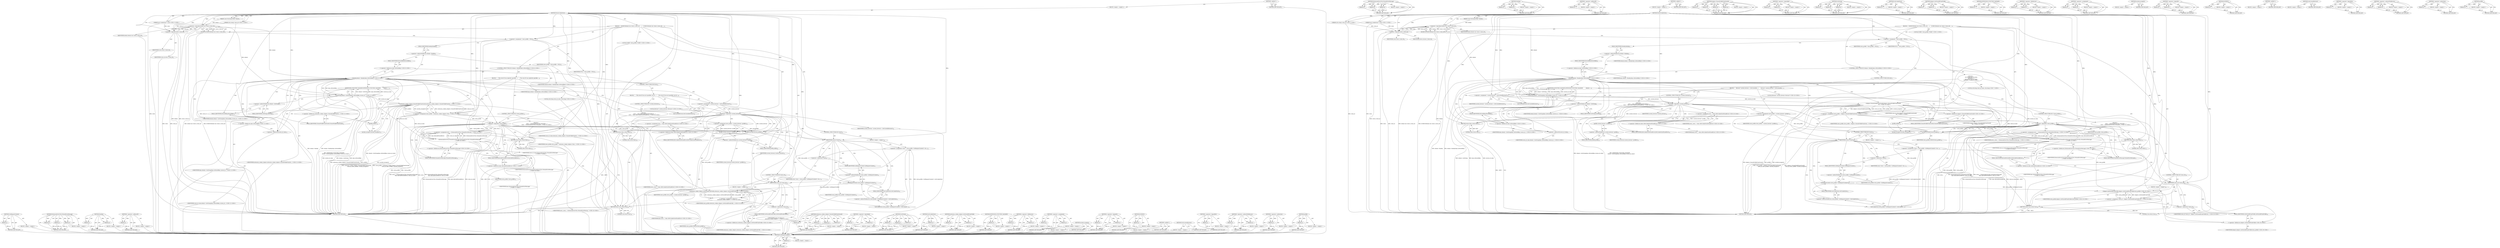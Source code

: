 digraph "profile" {
vulnerable_233 [label=<(METHOD,GetRequestContext)>];
vulnerable_234 [label=<(PARAM,p1)>];
vulnerable_235 [label=<(BLOCK,&lt;empty&gt;,&lt;empty&gt;)>];
vulnerable_236 [label=<(METHOD_RETURN,ANY)>];
vulnerable_216 [label=<(METHOD,ExtensionErrorUtils.FormatErrorMessage)>];
vulnerable_217 [label=<(PARAM,p1)>];
vulnerable_218 [label=<(PARAM,p2)>];
vulnerable_219 [label=<(PARAM,p3)>];
vulnerable_220 [label=<(BLOCK,&lt;empty&gt;,&lt;empty&gt;)>];
vulnerable_221 [label=<(METHOD_RETURN,ANY)>];
vulnerable_169 [label=<(METHOD,HasKey)>];
vulnerable_170 [label=<(PARAM,p1)>];
vulnerable_171 [label=<(PARAM,p2)>];
vulnerable_172 [label=<(BLOCK,&lt;empty&gt;,&lt;empty&gt;)>];
vulnerable_173 [label=<(METHOD_RETURN,ANY)>];
vulnerable_194 [label=<(METHOD,&lt;operator&gt;.addressOf)>];
vulnerable_195 [label=<(PARAM,p1)>];
vulnerable_196 [label=<(BLOCK,&lt;empty&gt;,&lt;empty&gt;)>];
vulnerable_197 [label=<(METHOD_RETURN,ANY)>];
vulnerable_6 [label=<(METHOD,&lt;global&gt;)<SUB>1</SUB>>];
vulnerable_7 [label=<(BLOCK,&lt;empty&gt;,&lt;empty&gt;)<SUB>1</SUB>>];
vulnerable_8 [label=<(METHOD,ParseCookieStore)<SUB>1</SUB>>];
vulnerable_9 [label=<(PARAM,const DictionaryValue* details)<SUB>1</SUB>>];
vulnerable_10 [label="<(PARAM,net::CookieStore** store)<SUB>2</SUB>>"];
vulnerable_11 [label="<(PARAM,std::string* store_id)<SUB>3</SUB>>"];
vulnerable_12 [label=<(BLOCK,{
   DCHECK(details &amp;&amp; (store || store_id));
  ...,{
   DCHECK(details &amp;&amp; (store || store_id));
  ...)<SUB>3</SUB>>];
vulnerable_13 [label=<(DCHECK,DCHECK(details &amp;&amp; (store || store_id)))<SUB>4</SUB>>];
vulnerable_14 [label=<(&lt;operator&gt;.logicalAnd,details &amp;&amp; (store || store_id))<SUB>4</SUB>>];
vulnerable_15 [label=<(IDENTIFIER,details,details &amp;&amp; (store || store_id))<SUB>4</SUB>>];
vulnerable_16 [label=<(&lt;operator&gt;.logicalOr,store || store_id)<SUB>4</SUB>>];
vulnerable_17 [label=<(IDENTIFIER,store,store || store_id)<SUB>4</SUB>>];
vulnerable_18 [label=<(IDENTIFIER,store_id,store || store_id)<SUB>4</SUB>>];
vulnerable_19 [label="<(LOCAL,Profile* store_profile: Profile*)<SUB>5</SUB>>"];
vulnerable_20 [label=<(&lt;operator&gt;.assignment,* store_profile = NULL)<SUB>5</SUB>>];
vulnerable_21 [label=<(IDENTIFIER,store_profile,* store_profile = NULL)<SUB>5</SUB>>];
vulnerable_22 [label=<(IDENTIFIER,NULL,* store_profile = NULL)<SUB>5</SUB>>];
vulnerable_23 [label="<(CONTROL_STRUCTURE,IF,if (details-&gt;HasKey(keys::kStoreIdKey)))<SUB>6</SUB>>"];
vulnerable_24 [label="<(HasKey,details-&gt;HasKey(keys::kStoreIdKey))<SUB>6</SUB>>"];
vulnerable_25 [label=<(&lt;operator&gt;.indirectFieldAccess,details-&gt;HasKey)<SUB>6</SUB>>];
vulnerable_26 [label="<(IDENTIFIER,details,details-&gt;HasKey(keys::kStoreIdKey))<SUB>6</SUB>>"];
vulnerable_27 [label=<(FIELD_IDENTIFIER,HasKey,HasKey)<SUB>6</SUB>>];
vulnerable_28 [label="<(&lt;operator&gt;.fieldAccess,keys::kStoreIdKey)<SUB>6</SUB>>"];
vulnerable_29 [label="<(IDENTIFIER,keys,details-&gt;HasKey(keys::kStoreIdKey))<SUB>6</SUB>>"];
vulnerable_30 [label=<(FIELD_IDENTIFIER,kStoreIdKey,kStoreIdKey)<SUB>6</SUB>>];
vulnerable_31 [label="<(BLOCK,{
     std::string store_id_value;
     EXTENSI...,{
     std::string store_id_value;
     EXTENSI...)<SUB>6</SUB>>"];
vulnerable_32 [label="<(LOCAL,std.string store_id_value: std.string)<SUB>7</SUB>>"];
vulnerable_33 [label=<(EXTENSION_FUNCTION_VALIDATE,EXTENSION_FUNCTION_VALIDATE(
         details-&gt;...)<SUB>8</SUB>>];
vulnerable_34 [label="<(GetString,details-&gt;GetString(keys::kStoreIdKey, &amp;store_id...)<SUB>9</SUB>>"];
vulnerable_35 [label=<(&lt;operator&gt;.indirectFieldAccess,details-&gt;GetString)<SUB>9</SUB>>];
vulnerable_36 [label="<(IDENTIFIER,details,details-&gt;GetString(keys::kStoreIdKey, &amp;store_id...)<SUB>9</SUB>>"];
vulnerable_37 [label=<(FIELD_IDENTIFIER,GetString,GetString)<SUB>9</SUB>>];
vulnerable_38 [label="<(&lt;operator&gt;.fieldAccess,keys::kStoreIdKey)<SUB>9</SUB>>"];
vulnerable_39 [label="<(IDENTIFIER,keys,details-&gt;GetString(keys::kStoreIdKey, &amp;store_id...)<SUB>9</SUB>>"];
vulnerable_40 [label=<(FIELD_IDENTIFIER,kStoreIdKey,kStoreIdKey)<SUB>9</SUB>>];
vulnerable_41 [label=<(&lt;operator&gt;.addressOf,&amp;store_id_value)<SUB>9</SUB>>];
vulnerable_42 [label="<(IDENTIFIER,store_id_value,details-&gt;GetString(keys::kStoreIdKey, &amp;store_id...)<SUB>9</SUB>>"];
vulnerable_43 [label="<(&lt;operator&gt;.assignment,store_profile = helpers::ChooseProfileFromStore...)<SUB>10</SUB>>"];
vulnerable_44 [label="<(IDENTIFIER,store_profile,store_profile = helpers::ChooseProfileFromStore...)<SUB>10</SUB>>"];
vulnerable_45 [label="<(helpers.ChooseProfileFromStoreId,helpers::ChooseProfileFromStoreId(
         sto...)<SUB>10</SUB>>"];
vulnerable_46 [label="<(&lt;operator&gt;.fieldAccess,helpers::ChooseProfileFromStoreId)<SUB>10</SUB>>"];
vulnerable_47 [label="<(IDENTIFIER,helpers,helpers::ChooseProfileFromStoreId(
         sto...)<SUB>10</SUB>>"];
vulnerable_48 [label=<(FIELD_IDENTIFIER,ChooseProfileFromStoreId,ChooseProfileFromStoreId)<SUB>10</SUB>>];
vulnerable_49 [label="<(IDENTIFIER,store_id_value,helpers::ChooseProfileFromStoreId(
         sto...)<SUB>11</SUB>>"];
vulnerable_50 [label=<(profile,profile())<SUB>11</SUB>>];
vulnerable_51 [label=<(include_incognito,include_incognito())<SUB>11</SUB>>];
vulnerable_52 [label=<(CONTROL_STRUCTURE,IF,if (!store_profile))<SUB>12</SUB>>];
vulnerable_53 [label=<(&lt;operator&gt;.logicalNot,!store_profile)<SUB>12</SUB>>];
vulnerable_54 [label=<(IDENTIFIER,store_profile,!store_profile)<SUB>12</SUB>>];
vulnerable_55 [label="<(BLOCK,{
       error_ = ExtensionErrorUtils::FormatEr...,{
       error_ = ExtensionErrorUtils::FormatEr...)<SUB>12</SUB>>"];
vulnerable_56 [label="<(&lt;operator&gt;.assignment,error_ = ExtensionErrorUtils::FormatErrorMessag...)<SUB>13</SUB>>"];
vulnerable_57 [label="<(IDENTIFIER,error_,error_ = ExtensionErrorUtils::FormatErrorMessag...)<SUB>13</SUB>>"];
vulnerable_58 [label="<(ExtensionErrorUtils.FormatErrorMessage,ExtensionErrorUtils::FormatErrorMessage(
      ...)<SUB>13</SUB>>"];
vulnerable_59 [label="<(&lt;operator&gt;.fieldAccess,ExtensionErrorUtils::FormatErrorMessage)<SUB>13</SUB>>"];
vulnerable_60 [label="<(IDENTIFIER,ExtensionErrorUtils,ExtensionErrorUtils::FormatErrorMessage(
      ...)<SUB>13</SUB>>"];
vulnerable_61 [label=<(FIELD_IDENTIFIER,FormatErrorMessage,FormatErrorMessage)<SUB>13</SUB>>];
vulnerable_62 [label="<(&lt;operator&gt;.fieldAccess,keys::kInvalidStoreIdError)<SUB>14</SUB>>"];
vulnerable_63 [label="<(IDENTIFIER,keys,ExtensionErrorUtils::FormatErrorMessage(
      ...)<SUB>14</SUB>>"];
vulnerable_64 [label=<(FIELD_IDENTIFIER,kInvalidStoreIdError,kInvalidStoreIdError)<SUB>14</SUB>>];
vulnerable_65 [label="<(IDENTIFIER,store_id_value,ExtensionErrorUtils::FormatErrorMessage(
      ...)<SUB>14</SUB>>"];
vulnerable_66 [label=<(RETURN,return false;,return false;)<SUB>15</SUB>>];
vulnerable_67 [label=<(LITERAL,false,return false;)<SUB>15</SUB>>];
vulnerable_68 [label=<(CONTROL_STRUCTURE,ELSE,else)<SUB>17</SUB>>];
vulnerable_69 [label=<(BLOCK,{
     Browser* current_browser = GetCurrentBro...,{
     Browser* current_browser = GetCurrentBro...)<SUB>17</SUB>>];
vulnerable_70 [label="<(LOCAL,Browser* current_browser: Browser*)<SUB>18</SUB>>"];
vulnerable_71 [label=<(&lt;operator&gt;.assignment,* current_browser = GetCurrentBrowser())<SUB>18</SUB>>];
vulnerable_72 [label=<(IDENTIFIER,current_browser,* current_browser = GetCurrentBrowser())<SUB>18</SUB>>];
vulnerable_73 [label=<(GetCurrentBrowser,GetCurrentBrowser())<SUB>18</SUB>>];
vulnerable_74 [label=<(CONTROL_STRUCTURE,IF,if (!current_browser))<SUB>19</SUB>>];
vulnerable_75 [label=<(&lt;operator&gt;.logicalNot,!current_browser)<SUB>19</SUB>>];
vulnerable_76 [label=<(IDENTIFIER,current_browser,!current_browser)<SUB>19</SUB>>];
vulnerable_77 [label="<(BLOCK,{
      error_ = keys::kNoCookieStoreFoundError...,{
      error_ = keys::kNoCookieStoreFoundError...)<SUB>19</SUB>>"];
vulnerable_78 [label="<(&lt;operator&gt;.assignment,error_ = keys::kNoCookieStoreFoundError)<SUB>20</SUB>>"];
vulnerable_79 [label="<(IDENTIFIER,error_,error_ = keys::kNoCookieStoreFoundError)<SUB>20</SUB>>"];
vulnerable_80 [label="<(&lt;operator&gt;.fieldAccess,keys::kNoCookieStoreFoundError)<SUB>20</SUB>>"];
vulnerable_81 [label="<(IDENTIFIER,keys,error_ = keys::kNoCookieStoreFoundError)<SUB>20</SUB>>"];
vulnerable_82 [label=<(FIELD_IDENTIFIER,kNoCookieStoreFoundError,kNoCookieStoreFoundError)<SUB>20</SUB>>];
vulnerable_83 [label=<(RETURN,return false;,return false;)<SUB>21</SUB>>];
vulnerable_84 [label=<(LITERAL,false,return false;)<SUB>21</SUB>>];
vulnerable_85 [label=<(&lt;operator&gt;.assignment,store_profile = current_browser-&gt;profile())<SUB>23</SUB>>];
vulnerable_86 [label=<(IDENTIFIER,store_profile,store_profile = current_browser-&gt;profile())<SUB>23</SUB>>];
vulnerable_87 [label=<(profile,current_browser-&gt;profile())<SUB>23</SUB>>];
vulnerable_88 [label=<(&lt;operator&gt;.indirectFieldAccess,current_browser-&gt;profile)<SUB>23</SUB>>];
vulnerable_89 [label=<(IDENTIFIER,current_browser,current_browser-&gt;profile())<SUB>23</SUB>>];
vulnerable_90 [label=<(FIELD_IDENTIFIER,profile,profile)<SUB>23</SUB>>];
vulnerable_91 [label=<(DCHECK,DCHECK(store_profile))<SUB>25</SUB>>];
vulnerable_92 [label=<(IDENTIFIER,store_profile,DCHECK(store_profile))<SUB>25</SUB>>];
vulnerable_93 [label=<(CONTROL_STRUCTURE,IF,if (store))<SUB>26</SUB>>];
vulnerable_94 [label=<(IDENTIFIER,store,if (store))<SUB>26</SUB>>];
vulnerable_95 [label=<(BLOCK,&lt;empty&gt;,&lt;empty&gt;)<SUB>27</SUB>>];
vulnerable_96 [label=<(&lt;operator&gt;.assignment,*store = store_profile-&gt;GetRequestContext()-&gt;Ge...)<SUB>27</SUB>>];
vulnerable_97 [label=<(&lt;operator&gt;.indirection,*store)<SUB>27</SUB>>];
vulnerable_98 [label=<(IDENTIFIER,store,*store = store_profile-&gt;GetRequestContext()-&gt;Ge...)<SUB>27</SUB>>];
vulnerable_99 [label=<(GetCookieStore,store_profile-&gt;GetRequestContext()-&gt;GetCookieSt...)<SUB>27</SUB>>];
vulnerable_100 [label=<(&lt;operator&gt;.indirectFieldAccess,store_profile-&gt;GetRequestContext()-&gt;GetCookieStore)<SUB>27</SUB>>];
vulnerable_101 [label=<(GetRequestContext,store_profile-&gt;GetRequestContext())<SUB>27</SUB>>];
vulnerable_102 [label=<(&lt;operator&gt;.indirectFieldAccess,store_profile-&gt;GetRequestContext)<SUB>27</SUB>>];
vulnerable_103 [label=<(IDENTIFIER,store_profile,store_profile-&gt;GetRequestContext())<SUB>27</SUB>>];
vulnerable_104 [label=<(FIELD_IDENTIFIER,GetRequestContext,GetRequestContext)<SUB>27</SUB>>];
vulnerable_105 [label=<(FIELD_IDENTIFIER,GetCookieStore,GetCookieStore)<SUB>27</SUB>>];
vulnerable_106 [label=<(CONTROL_STRUCTURE,IF,if (store_id))<SUB>28</SUB>>];
vulnerable_107 [label=<(IDENTIFIER,store_id,if (store_id))<SUB>28</SUB>>];
vulnerable_108 [label=<(BLOCK,&lt;empty&gt;,&lt;empty&gt;)<SUB>29</SUB>>];
vulnerable_109 [label="<(&lt;operator&gt;.assignment,*store_id = helpers::GetStoreIdFromProfile(stor...)<SUB>29</SUB>>"];
vulnerable_110 [label=<(&lt;operator&gt;.indirection,*store_id)<SUB>29</SUB>>];
vulnerable_111 [label="<(IDENTIFIER,store_id,*store_id = helpers::GetStoreIdFromProfile(stor...)<SUB>29</SUB>>"];
vulnerable_112 [label="<(helpers.GetStoreIdFromProfile,helpers::GetStoreIdFromProfile(store_profile))<SUB>29</SUB>>"];
vulnerable_113 [label="<(&lt;operator&gt;.fieldAccess,helpers::GetStoreIdFromProfile)<SUB>29</SUB>>"];
vulnerable_114 [label="<(IDENTIFIER,helpers,helpers::GetStoreIdFromProfile(store_profile))<SUB>29</SUB>>"];
vulnerable_115 [label=<(FIELD_IDENTIFIER,GetStoreIdFromProfile,GetStoreIdFromProfile)<SUB>29</SUB>>];
vulnerable_116 [label="<(IDENTIFIER,store_profile,helpers::GetStoreIdFromProfile(store_profile))<SUB>29</SUB>>"];
vulnerable_117 [label=<(RETURN,return true;,return true;)<SUB>30</SUB>>];
vulnerable_118 [label=<(LITERAL,true,return true;)<SUB>30</SUB>>];
vulnerable_119 [label=<(METHOD_RETURN,bool)<SUB>1</SUB>>];
vulnerable_121 [label=<(METHOD_RETURN,ANY)<SUB>1</SUB>>];
vulnerable_198 [label=<(METHOD,helpers.ChooseProfileFromStoreId)>];
vulnerable_199 [label=<(PARAM,p1)>];
vulnerable_200 [label=<(PARAM,p2)>];
vulnerable_201 [label=<(PARAM,p3)>];
vulnerable_202 [label=<(PARAM,p4)>];
vulnerable_203 [label=<(BLOCK,&lt;empty&gt;,&lt;empty&gt;)>];
vulnerable_204 [label=<(METHOD_RETURN,ANY)>];
vulnerable_154 [label=<(METHOD,&lt;operator&gt;.logicalAnd)>];
vulnerable_155 [label=<(PARAM,p1)>];
vulnerable_156 [label=<(PARAM,p2)>];
vulnerable_157 [label=<(BLOCK,&lt;empty&gt;,&lt;empty&gt;)>];
vulnerable_158 [label=<(METHOD_RETURN,ANY)>];
vulnerable_188 [label=<(METHOD,GetString)>];
vulnerable_189 [label=<(PARAM,p1)>];
vulnerable_190 [label=<(PARAM,p2)>];
vulnerable_191 [label=<(PARAM,p3)>];
vulnerable_192 [label=<(BLOCK,&lt;empty&gt;,&lt;empty&gt;)>];
vulnerable_193 [label=<(METHOD_RETURN,ANY)>];
vulnerable_229 [label=<(METHOD,GetCookieStore)>];
vulnerable_230 [label=<(PARAM,p1)>];
vulnerable_231 [label=<(BLOCK,&lt;empty&gt;,&lt;empty&gt;)>];
vulnerable_232 [label=<(METHOD_RETURN,ANY)>];
vulnerable_237 [label=<(METHOD,helpers.GetStoreIdFromProfile)>];
vulnerable_238 [label=<(PARAM,p1)>];
vulnerable_239 [label=<(PARAM,p2)>];
vulnerable_240 [label=<(BLOCK,&lt;empty&gt;,&lt;empty&gt;)>];
vulnerable_241 [label=<(METHOD_RETURN,ANY)>];
vulnerable_184 [label=<(METHOD,EXTENSION_FUNCTION_VALIDATE)>];
vulnerable_185 [label=<(PARAM,p1)>];
vulnerable_186 [label=<(BLOCK,&lt;empty&gt;,&lt;empty&gt;)>];
vulnerable_187 [label=<(METHOD_RETURN,ANY)>];
vulnerable_179 [label=<(METHOD,&lt;operator&gt;.fieldAccess)>];
vulnerable_180 [label=<(PARAM,p1)>];
vulnerable_181 [label=<(PARAM,p2)>];
vulnerable_182 [label=<(BLOCK,&lt;empty&gt;,&lt;empty&gt;)>];
vulnerable_183 [label=<(METHOD_RETURN,ANY)>];
vulnerable_164 [label=<(METHOD,&lt;operator&gt;.assignment)>];
vulnerable_165 [label=<(PARAM,p1)>];
vulnerable_166 [label=<(PARAM,p2)>];
vulnerable_167 [label=<(BLOCK,&lt;empty&gt;,&lt;empty&gt;)>];
vulnerable_168 [label=<(METHOD_RETURN,ANY)>];
vulnerable_209 [label=<(METHOD,include_incognito)>];
vulnerable_210 [label=<(BLOCK,&lt;empty&gt;,&lt;empty&gt;)>];
vulnerable_211 [label=<(METHOD_RETURN,ANY)>];
vulnerable_159 [label=<(METHOD,&lt;operator&gt;.logicalOr)>];
vulnerable_160 [label=<(PARAM,p1)>];
vulnerable_161 [label=<(PARAM,p2)>];
vulnerable_162 [label=<(BLOCK,&lt;empty&gt;,&lt;empty&gt;)>];
vulnerable_163 [label=<(METHOD_RETURN,ANY)>];
vulnerable_150 [label=<(METHOD,DCHECK)>];
vulnerable_151 [label=<(PARAM,p1)>];
vulnerable_152 [label=<(BLOCK,&lt;empty&gt;,&lt;empty&gt;)>];
vulnerable_153 [label=<(METHOD_RETURN,ANY)>];
vulnerable_144 [label=<(METHOD,&lt;global&gt;)<SUB>1</SUB>>];
vulnerable_145 [label=<(BLOCK,&lt;empty&gt;,&lt;empty&gt;)>];
vulnerable_146 [label=<(METHOD_RETURN,ANY)>];
vulnerable_222 [label=<(METHOD,GetCurrentBrowser)>];
vulnerable_223 [label=<(BLOCK,&lt;empty&gt;,&lt;empty&gt;)>];
vulnerable_224 [label=<(METHOD_RETURN,ANY)>];
vulnerable_212 [label=<(METHOD,&lt;operator&gt;.logicalNot)>];
vulnerable_213 [label=<(PARAM,p1)>];
vulnerable_214 [label=<(BLOCK,&lt;empty&gt;,&lt;empty&gt;)>];
vulnerable_215 [label=<(METHOD_RETURN,ANY)>];
vulnerable_174 [label=<(METHOD,&lt;operator&gt;.indirectFieldAccess)>];
vulnerable_175 [label=<(PARAM,p1)>];
vulnerable_176 [label=<(PARAM,p2)>];
vulnerable_177 [label=<(BLOCK,&lt;empty&gt;,&lt;empty&gt;)>];
vulnerable_178 [label=<(METHOD_RETURN,ANY)>];
vulnerable_225 [label=<(METHOD,&lt;operator&gt;.indirection)>];
vulnerable_226 [label=<(PARAM,p1)>];
vulnerable_227 [label=<(BLOCK,&lt;empty&gt;,&lt;empty&gt;)>];
vulnerable_228 [label=<(METHOD_RETURN,ANY)>];
vulnerable_205 [label=<(METHOD,profile)>];
vulnerable_206 [label=<(PARAM,p1)>];
vulnerable_207 [label=<(BLOCK,&lt;empty&gt;,&lt;empty&gt;)>];
vulnerable_208 [label=<(METHOD_RETURN,ANY)>];
fixed_233 [label=<(METHOD,GetRequestContext)>];
fixed_234 [label=<(PARAM,p1)>];
fixed_235 [label=<(BLOCK,&lt;empty&gt;,&lt;empty&gt;)>];
fixed_236 [label=<(METHOD_RETURN,ANY)>];
fixed_216 [label=<(METHOD,ExtensionErrorUtils.FormatErrorMessage)>];
fixed_217 [label=<(PARAM,p1)>];
fixed_218 [label=<(PARAM,p2)>];
fixed_219 [label=<(PARAM,p3)>];
fixed_220 [label=<(BLOCK,&lt;empty&gt;,&lt;empty&gt;)>];
fixed_221 [label=<(METHOD_RETURN,ANY)>];
fixed_169 [label=<(METHOD,HasKey)>];
fixed_170 [label=<(PARAM,p1)>];
fixed_171 [label=<(PARAM,p2)>];
fixed_172 [label=<(BLOCK,&lt;empty&gt;,&lt;empty&gt;)>];
fixed_173 [label=<(METHOD_RETURN,ANY)>];
fixed_194 [label=<(METHOD,&lt;operator&gt;.addressOf)>];
fixed_195 [label=<(PARAM,p1)>];
fixed_196 [label=<(BLOCK,&lt;empty&gt;,&lt;empty&gt;)>];
fixed_197 [label=<(METHOD_RETURN,ANY)>];
fixed_6 [label=<(METHOD,&lt;global&gt;)<SUB>1</SUB>>];
fixed_7 [label=<(BLOCK,&lt;empty&gt;,&lt;empty&gt;)<SUB>1</SUB>>];
fixed_8 [label=<(METHOD,ParseCookieStore)<SUB>1</SUB>>];
fixed_9 [label=<(PARAM,const DictionaryValue* details)<SUB>1</SUB>>];
fixed_10 [label="<(PARAM,net::CookieStore** store)<SUB>2</SUB>>"];
fixed_11 [label="<(PARAM,std::string* store_id)<SUB>3</SUB>>"];
fixed_12 [label=<(BLOCK,{
   DCHECK(details &amp;&amp; (store || store_id));
  ...,{
   DCHECK(details &amp;&amp; (store || store_id));
  ...)<SUB>3</SUB>>];
fixed_13 [label=<(DCHECK,DCHECK(details &amp;&amp; (store || store_id)))<SUB>4</SUB>>];
fixed_14 [label=<(&lt;operator&gt;.logicalAnd,details &amp;&amp; (store || store_id))<SUB>4</SUB>>];
fixed_15 [label=<(IDENTIFIER,details,details &amp;&amp; (store || store_id))<SUB>4</SUB>>];
fixed_16 [label=<(&lt;operator&gt;.logicalOr,store || store_id)<SUB>4</SUB>>];
fixed_17 [label=<(IDENTIFIER,store,store || store_id)<SUB>4</SUB>>];
fixed_18 [label=<(IDENTIFIER,store_id,store || store_id)<SUB>4</SUB>>];
fixed_19 [label="<(LOCAL,Profile* store_profile: Profile*)<SUB>5</SUB>>"];
fixed_20 [label=<(&lt;operator&gt;.assignment,* store_profile = NULL)<SUB>5</SUB>>];
fixed_21 [label=<(IDENTIFIER,store_profile,* store_profile = NULL)<SUB>5</SUB>>];
fixed_22 [label=<(IDENTIFIER,NULL,* store_profile = NULL)<SUB>5</SUB>>];
fixed_23 [label="<(CONTROL_STRUCTURE,IF,if (details-&gt;HasKey(keys::kStoreIdKey)))<SUB>6</SUB>>"];
fixed_24 [label="<(HasKey,details-&gt;HasKey(keys::kStoreIdKey))<SUB>6</SUB>>"];
fixed_25 [label=<(&lt;operator&gt;.indirectFieldAccess,details-&gt;HasKey)<SUB>6</SUB>>];
fixed_26 [label="<(IDENTIFIER,details,details-&gt;HasKey(keys::kStoreIdKey))<SUB>6</SUB>>"];
fixed_27 [label=<(FIELD_IDENTIFIER,HasKey,HasKey)<SUB>6</SUB>>];
fixed_28 [label="<(&lt;operator&gt;.fieldAccess,keys::kStoreIdKey)<SUB>6</SUB>>"];
fixed_29 [label="<(IDENTIFIER,keys,details-&gt;HasKey(keys::kStoreIdKey))<SUB>6</SUB>>"];
fixed_30 [label=<(FIELD_IDENTIFIER,kStoreIdKey,kStoreIdKey)<SUB>6</SUB>>];
fixed_31 [label=<(BLOCK,{
    // The store ID was explicitly specified ...,{
    // The store ID was explicitly specified ...)<SUB>6</SUB>>];
fixed_32 [label="<(LOCAL,std.string store_id_value: std.string)<SUB>9</SUB>>"];
fixed_33 [label=<(EXTENSION_FUNCTION_VALIDATE,EXTENSION_FUNCTION_VALIDATE(
         details-&gt;...)<SUB>11</SUB>>];
fixed_34 [label="<(GetString,details-&gt;GetString(keys::kStoreIdKey, &amp;store_id...)<SUB>12</SUB>>"];
fixed_35 [label=<(&lt;operator&gt;.indirectFieldAccess,details-&gt;GetString)<SUB>12</SUB>>];
fixed_36 [label="<(IDENTIFIER,details,details-&gt;GetString(keys::kStoreIdKey, &amp;store_id...)<SUB>12</SUB>>"];
fixed_37 [label=<(FIELD_IDENTIFIER,GetString,GetString)<SUB>12</SUB>>];
fixed_38 [label="<(&lt;operator&gt;.fieldAccess,keys::kStoreIdKey)<SUB>12</SUB>>"];
fixed_39 [label="<(IDENTIFIER,keys,details-&gt;GetString(keys::kStoreIdKey, &amp;store_id...)<SUB>12</SUB>>"];
fixed_40 [label=<(FIELD_IDENTIFIER,kStoreIdKey,kStoreIdKey)<SUB>12</SUB>>];
fixed_41 [label=<(&lt;operator&gt;.addressOf,&amp;store_id_value)<SUB>12</SUB>>];
fixed_42 [label="<(IDENTIFIER,store_id_value,details-&gt;GetString(keys::kStoreIdKey, &amp;store_id...)<SUB>12</SUB>>"];
fixed_43 [label="<(&lt;operator&gt;.assignment,store_profile = extension_cookies_helpers::Choo...)<SUB>13</SUB>>"];
fixed_44 [label="<(IDENTIFIER,store_profile,store_profile = extension_cookies_helpers::Choo...)<SUB>13</SUB>>"];
fixed_45 [label="<(extension_cookies_helpers.ChooseProfileFromStoreId,extension_cookies_helpers::ChooseProfileFromSto...)<SUB>13</SUB>>"];
fixed_46 [label="<(&lt;operator&gt;.fieldAccess,extension_cookies_helpers::ChooseProfileFromSto...)<SUB>13</SUB>>"];
fixed_47 [label="<(IDENTIFIER,extension_cookies_helpers,extension_cookies_helpers::ChooseProfileFromSto...)<SUB>13</SUB>>"];
fixed_48 [label=<(FIELD_IDENTIFIER,ChooseProfileFromStoreId,ChooseProfileFromStoreId)<SUB>13</SUB>>];
fixed_49 [label="<(IDENTIFIER,store_id_value,extension_cookies_helpers::ChooseProfileFromSto...)<SUB>14</SUB>>"];
fixed_50 [label=<(profile,profile())<SUB>14</SUB>>];
fixed_51 [label=<(include_incognito,include_incognito())<SUB>14</SUB>>];
fixed_52 [label=<(CONTROL_STRUCTURE,IF,if (!store_profile))<SUB>15</SUB>>];
fixed_53 [label=<(&lt;operator&gt;.logicalNot,!store_profile)<SUB>15</SUB>>];
fixed_54 [label=<(IDENTIFIER,store_profile,!store_profile)<SUB>15</SUB>>];
fixed_55 [label="<(BLOCK,{
       error_ = ExtensionErrorUtils::FormatEr...,{
       error_ = ExtensionErrorUtils::FormatEr...)<SUB>15</SUB>>"];
fixed_56 [label="<(&lt;operator&gt;.assignment,error_ = ExtensionErrorUtils::FormatErrorMessag...)<SUB>16</SUB>>"];
fixed_57 [label="<(IDENTIFIER,error_,error_ = ExtensionErrorUtils::FormatErrorMessag...)<SUB>16</SUB>>"];
fixed_58 [label="<(ExtensionErrorUtils.FormatErrorMessage,ExtensionErrorUtils::FormatErrorMessage(
      ...)<SUB>16</SUB>>"];
fixed_59 [label="<(&lt;operator&gt;.fieldAccess,ExtensionErrorUtils::FormatErrorMessage)<SUB>16</SUB>>"];
fixed_60 [label="<(IDENTIFIER,ExtensionErrorUtils,ExtensionErrorUtils::FormatErrorMessage(
      ...)<SUB>16</SUB>>"];
fixed_61 [label=<(FIELD_IDENTIFIER,FormatErrorMessage,FormatErrorMessage)<SUB>16</SUB>>];
fixed_62 [label="<(&lt;operator&gt;.fieldAccess,keys::kInvalidStoreIdError)<SUB>17</SUB>>"];
fixed_63 [label="<(IDENTIFIER,keys,ExtensionErrorUtils::FormatErrorMessage(
      ...)<SUB>17</SUB>>"];
fixed_64 [label=<(FIELD_IDENTIFIER,kInvalidStoreIdError,kInvalidStoreIdError)<SUB>17</SUB>>];
fixed_65 [label="<(IDENTIFIER,store_id_value,ExtensionErrorUtils::FormatErrorMessage(
      ...)<SUB>17</SUB>>"];
fixed_66 [label=<(RETURN,return false;,return false;)<SUB>18</SUB>>];
fixed_67 [label=<(LITERAL,false,return false;)<SUB>18</SUB>>];
fixed_68 [label=<(CONTROL_STRUCTURE,ELSE,else)<SUB>20</SUB>>];
fixed_69 [label=<(BLOCK,{
    // The store ID was not specified; use th...,{
    // The store ID was not specified; use th...)<SUB>20</SUB>>];
fixed_70 [label="<(LOCAL,Browser* current_browser: Browser*)<SUB>23</SUB>>"];
fixed_71 [label=<(&lt;operator&gt;.assignment,* current_browser = GetCurrentBrowser())<SUB>23</SUB>>];
fixed_72 [label=<(IDENTIFIER,current_browser,* current_browser = GetCurrentBrowser())<SUB>23</SUB>>];
fixed_73 [label=<(GetCurrentBrowser,GetCurrentBrowser())<SUB>23</SUB>>];
fixed_74 [label=<(CONTROL_STRUCTURE,IF,if (!current_browser))<SUB>24</SUB>>];
fixed_75 [label=<(&lt;operator&gt;.logicalNot,!current_browser)<SUB>24</SUB>>];
fixed_76 [label=<(IDENTIFIER,current_browser,!current_browser)<SUB>24</SUB>>];
fixed_77 [label="<(BLOCK,{
      error_ = keys::kNoCookieStoreFoundError...,{
      error_ = keys::kNoCookieStoreFoundError...)<SUB>24</SUB>>"];
fixed_78 [label="<(&lt;operator&gt;.assignment,error_ = keys::kNoCookieStoreFoundError)<SUB>25</SUB>>"];
fixed_79 [label="<(IDENTIFIER,error_,error_ = keys::kNoCookieStoreFoundError)<SUB>25</SUB>>"];
fixed_80 [label="<(&lt;operator&gt;.fieldAccess,keys::kNoCookieStoreFoundError)<SUB>25</SUB>>"];
fixed_81 [label="<(IDENTIFIER,keys,error_ = keys::kNoCookieStoreFoundError)<SUB>25</SUB>>"];
fixed_82 [label=<(FIELD_IDENTIFIER,kNoCookieStoreFoundError,kNoCookieStoreFoundError)<SUB>25</SUB>>];
fixed_83 [label=<(RETURN,return false;,return false;)<SUB>26</SUB>>];
fixed_84 [label=<(LITERAL,false,return false;)<SUB>26</SUB>>];
fixed_85 [label=<(&lt;operator&gt;.assignment,store_profile = current_browser-&gt;profile())<SUB>28</SUB>>];
fixed_86 [label=<(IDENTIFIER,store_profile,store_profile = current_browser-&gt;profile())<SUB>28</SUB>>];
fixed_87 [label=<(profile,current_browser-&gt;profile())<SUB>28</SUB>>];
fixed_88 [label=<(&lt;operator&gt;.indirectFieldAccess,current_browser-&gt;profile)<SUB>28</SUB>>];
fixed_89 [label=<(IDENTIFIER,current_browser,current_browser-&gt;profile())<SUB>28</SUB>>];
fixed_90 [label=<(FIELD_IDENTIFIER,profile,profile)<SUB>28</SUB>>];
fixed_91 [label=<(DCHECK,DCHECK(store_profile))<SUB>30</SUB>>];
fixed_92 [label=<(IDENTIFIER,store_profile,DCHECK(store_profile))<SUB>30</SUB>>];
fixed_93 [label=<(CONTROL_STRUCTURE,IF,if (store))<SUB>31</SUB>>];
fixed_94 [label=<(IDENTIFIER,store,if (store))<SUB>31</SUB>>];
fixed_95 [label=<(BLOCK,&lt;empty&gt;,&lt;empty&gt;)<SUB>32</SUB>>];
fixed_96 [label=<(&lt;operator&gt;.assignment,*store = store_profile-&gt;GetRequestContext()-&gt;Ge...)<SUB>32</SUB>>];
fixed_97 [label=<(&lt;operator&gt;.indirection,*store)<SUB>32</SUB>>];
fixed_98 [label=<(IDENTIFIER,store,*store = store_profile-&gt;GetRequestContext()-&gt;Ge...)<SUB>32</SUB>>];
fixed_99 [label=<(GetCookieStore,store_profile-&gt;GetRequestContext()-&gt;GetCookieSt...)<SUB>32</SUB>>];
fixed_100 [label=<(&lt;operator&gt;.indirectFieldAccess,store_profile-&gt;GetRequestContext()-&gt;GetCookieStore)<SUB>32</SUB>>];
fixed_101 [label=<(GetRequestContext,store_profile-&gt;GetRequestContext())<SUB>32</SUB>>];
fixed_102 [label=<(&lt;operator&gt;.indirectFieldAccess,store_profile-&gt;GetRequestContext)<SUB>32</SUB>>];
fixed_103 [label=<(IDENTIFIER,store_profile,store_profile-&gt;GetRequestContext())<SUB>32</SUB>>];
fixed_104 [label=<(FIELD_IDENTIFIER,GetRequestContext,GetRequestContext)<SUB>32</SUB>>];
fixed_105 [label=<(FIELD_IDENTIFIER,GetCookieStore,GetCookieStore)<SUB>32</SUB>>];
fixed_106 [label=<(CONTROL_STRUCTURE,IF,if (store_id))<SUB>33</SUB>>];
fixed_107 [label=<(IDENTIFIER,store_id,if (store_id))<SUB>33</SUB>>];
fixed_108 [label=<(BLOCK,&lt;empty&gt;,&lt;empty&gt;)<SUB>34</SUB>>];
fixed_109 [label="<(&lt;operator&gt;.assignment,*store_id =
        extension_cookies_helpers::...)<SUB>34</SUB>>"];
fixed_110 [label=<(&lt;operator&gt;.indirection,*store_id)<SUB>34</SUB>>];
fixed_111 [label="<(IDENTIFIER,store_id,*store_id =
        extension_cookies_helpers::...)<SUB>34</SUB>>"];
fixed_112 [label="<(extension_cookies_helpers.GetStoreIdFromProfile,extension_cookies_helpers::GetStoreIdFromProfil...)<SUB>35</SUB>>"];
fixed_113 [label="<(&lt;operator&gt;.fieldAccess,extension_cookies_helpers::GetStoreIdFromProfile)<SUB>35</SUB>>"];
fixed_114 [label="<(IDENTIFIER,extension_cookies_helpers,extension_cookies_helpers::GetStoreIdFromProfil...)<SUB>35</SUB>>"];
fixed_115 [label=<(FIELD_IDENTIFIER,GetStoreIdFromProfile,GetStoreIdFromProfile)<SUB>35</SUB>>];
fixed_116 [label="<(IDENTIFIER,store_profile,extension_cookies_helpers::GetStoreIdFromProfil...)<SUB>35</SUB>>"];
fixed_117 [label=<(RETURN,return true;,return true;)<SUB>36</SUB>>];
fixed_118 [label=<(LITERAL,true,return true;)<SUB>36</SUB>>];
fixed_119 [label=<(METHOD_RETURN,bool)<SUB>1</SUB>>];
fixed_121 [label=<(METHOD_RETURN,ANY)<SUB>1</SUB>>];
fixed_198 [label=<(METHOD,extension_cookies_helpers.ChooseProfileFromStoreId)>];
fixed_199 [label=<(PARAM,p1)>];
fixed_200 [label=<(PARAM,p2)>];
fixed_201 [label=<(PARAM,p3)>];
fixed_202 [label=<(PARAM,p4)>];
fixed_203 [label=<(BLOCK,&lt;empty&gt;,&lt;empty&gt;)>];
fixed_204 [label=<(METHOD_RETURN,ANY)>];
fixed_154 [label=<(METHOD,&lt;operator&gt;.logicalAnd)>];
fixed_155 [label=<(PARAM,p1)>];
fixed_156 [label=<(PARAM,p2)>];
fixed_157 [label=<(BLOCK,&lt;empty&gt;,&lt;empty&gt;)>];
fixed_158 [label=<(METHOD_RETURN,ANY)>];
fixed_188 [label=<(METHOD,GetString)>];
fixed_189 [label=<(PARAM,p1)>];
fixed_190 [label=<(PARAM,p2)>];
fixed_191 [label=<(PARAM,p3)>];
fixed_192 [label=<(BLOCK,&lt;empty&gt;,&lt;empty&gt;)>];
fixed_193 [label=<(METHOD_RETURN,ANY)>];
fixed_229 [label=<(METHOD,GetCookieStore)>];
fixed_230 [label=<(PARAM,p1)>];
fixed_231 [label=<(BLOCK,&lt;empty&gt;,&lt;empty&gt;)>];
fixed_232 [label=<(METHOD_RETURN,ANY)>];
fixed_237 [label=<(METHOD,extension_cookies_helpers.GetStoreIdFromProfile)>];
fixed_238 [label=<(PARAM,p1)>];
fixed_239 [label=<(PARAM,p2)>];
fixed_240 [label=<(BLOCK,&lt;empty&gt;,&lt;empty&gt;)>];
fixed_241 [label=<(METHOD_RETURN,ANY)>];
fixed_184 [label=<(METHOD,EXTENSION_FUNCTION_VALIDATE)>];
fixed_185 [label=<(PARAM,p1)>];
fixed_186 [label=<(BLOCK,&lt;empty&gt;,&lt;empty&gt;)>];
fixed_187 [label=<(METHOD_RETURN,ANY)>];
fixed_179 [label=<(METHOD,&lt;operator&gt;.fieldAccess)>];
fixed_180 [label=<(PARAM,p1)>];
fixed_181 [label=<(PARAM,p2)>];
fixed_182 [label=<(BLOCK,&lt;empty&gt;,&lt;empty&gt;)>];
fixed_183 [label=<(METHOD_RETURN,ANY)>];
fixed_164 [label=<(METHOD,&lt;operator&gt;.assignment)>];
fixed_165 [label=<(PARAM,p1)>];
fixed_166 [label=<(PARAM,p2)>];
fixed_167 [label=<(BLOCK,&lt;empty&gt;,&lt;empty&gt;)>];
fixed_168 [label=<(METHOD_RETURN,ANY)>];
fixed_209 [label=<(METHOD,include_incognito)>];
fixed_210 [label=<(BLOCK,&lt;empty&gt;,&lt;empty&gt;)>];
fixed_211 [label=<(METHOD_RETURN,ANY)>];
fixed_159 [label=<(METHOD,&lt;operator&gt;.logicalOr)>];
fixed_160 [label=<(PARAM,p1)>];
fixed_161 [label=<(PARAM,p2)>];
fixed_162 [label=<(BLOCK,&lt;empty&gt;,&lt;empty&gt;)>];
fixed_163 [label=<(METHOD_RETURN,ANY)>];
fixed_150 [label=<(METHOD,DCHECK)>];
fixed_151 [label=<(PARAM,p1)>];
fixed_152 [label=<(BLOCK,&lt;empty&gt;,&lt;empty&gt;)>];
fixed_153 [label=<(METHOD_RETURN,ANY)>];
fixed_144 [label=<(METHOD,&lt;global&gt;)<SUB>1</SUB>>];
fixed_145 [label=<(BLOCK,&lt;empty&gt;,&lt;empty&gt;)>];
fixed_146 [label=<(METHOD_RETURN,ANY)>];
fixed_222 [label=<(METHOD,GetCurrentBrowser)>];
fixed_223 [label=<(BLOCK,&lt;empty&gt;,&lt;empty&gt;)>];
fixed_224 [label=<(METHOD_RETURN,ANY)>];
fixed_212 [label=<(METHOD,&lt;operator&gt;.logicalNot)>];
fixed_213 [label=<(PARAM,p1)>];
fixed_214 [label=<(BLOCK,&lt;empty&gt;,&lt;empty&gt;)>];
fixed_215 [label=<(METHOD_RETURN,ANY)>];
fixed_174 [label=<(METHOD,&lt;operator&gt;.indirectFieldAccess)>];
fixed_175 [label=<(PARAM,p1)>];
fixed_176 [label=<(PARAM,p2)>];
fixed_177 [label=<(BLOCK,&lt;empty&gt;,&lt;empty&gt;)>];
fixed_178 [label=<(METHOD_RETURN,ANY)>];
fixed_225 [label=<(METHOD,&lt;operator&gt;.indirection)>];
fixed_226 [label=<(PARAM,p1)>];
fixed_227 [label=<(BLOCK,&lt;empty&gt;,&lt;empty&gt;)>];
fixed_228 [label=<(METHOD_RETURN,ANY)>];
fixed_205 [label=<(METHOD,profile)>];
fixed_206 [label=<(PARAM,p1)>];
fixed_207 [label=<(BLOCK,&lt;empty&gt;,&lt;empty&gt;)>];
fixed_208 [label=<(METHOD_RETURN,ANY)>];
vulnerable_233 -> vulnerable_234  [key=0, label="AST: "];
vulnerable_233 -> vulnerable_234  [key=1, label="DDG: "];
vulnerable_233 -> vulnerable_235  [key=0, label="AST: "];
vulnerable_233 -> vulnerable_236  [key=0, label="AST: "];
vulnerable_233 -> vulnerable_236  [key=1, label="CFG: "];
vulnerable_234 -> vulnerable_236  [key=0, label="DDG: p1"];
vulnerable_216 -> vulnerable_217  [key=0, label="AST: "];
vulnerable_216 -> vulnerable_217  [key=1, label="DDG: "];
vulnerable_216 -> vulnerable_220  [key=0, label="AST: "];
vulnerable_216 -> vulnerable_218  [key=0, label="AST: "];
vulnerable_216 -> vulnerable_218  [key=1, label="DDG: "];
vulnerable_216 -> vulnerable_221  [key=0, label="AST: "];
vulnerable_216 -> vulnerable_221  [key=1, label="CFG: "];
vulnerable_216 -> vulnerable_219  [key=0, label="AST: "];
vulnerable_216 -> vulnerable_219  [key=1, label="DDG: "];
vulnerable_217 -> vulnerable_221  [key=0, label="DDG: p1"];
vulnerable_218 -> vulnerable_221  [key=0, label="DDG: p2"];
vulnerable_219 -> vulnerable_221  [key=0, label="DDG: p3"];
vulnerable_169 -> vulnerable_170  [key=0, label="AST: "];
vulnerable_169 -> vulnerable_170  [key=1, label="DDG: "];
vulnerable_169 -> vulnerable_172  [key=0, label="AST: "];
vulnerable_169 -> vulnerable_171  [key=0, label="AST: "];
vulnerable_169 -> vulnerable_171  [key=1, label="DDG: "];
vulnerable_169 -> vulnerable_173  [key=0, label="AST: "];
vulnerable_169 -> vulnerable_173  [key=1, label="CFG: "];
vulnerable_170 -> vulnerable_173  [key=0, label="DDG: p1"];
vulnerable_171 -> vulnerable_173  [key=0, label="DDG: p2"];
vulnerable_194 -> vulnerable_195  [key=0, label="AST: "];
vulnerable_194 -> vulnerable_195  [key=1, label="DDG: "];
vulnerable_194 -> vulnerable_196  [key=0, label="AST: "];
vulnerable_194 -> vulnerable_197  [key=0, label="AST: "];
vulnerable_194 -> vulnerable_197  [key=1, label="CFG: "];
vulnerable_195 -> vulnerable_197  [key=0, label="DDG: p1"];
vulnerable_6 -> vulnerable_7  [key=0, label="AST: "];
vulnerable_6 -> vulnerable_121  [key=0, label="AST: "];
vulnerable_6 -> vulnerable_121  [key=1, label="CFG: "];
vulnerable_7 -> vulnerable_8  [key=0, label="AST: "];
vulnerable_8 -> vulnerable_9  [key=0, label="AST: "];
vulnerable_8 -> vulnerable_9  [key=1, label="DDG: "];
vulnerable_8 -> vulnerable_10  [key=0, label="AST: "];
vulnerable_8 -> vulnerable_10  [key=1, label="DDG: "];
vulnerable_8 -> vulnerable_11  [key=0, label="AST: "];
vulnerable_8 -> vulnerable_11  [key=1, label="DDG: "];
vulnerable_8 -> vulnerable_12  [key=0, label="AST: "];
vulnerable_8 -> vulnerable_119  [key=0, label="AST: "];
vulnerable_8 -> vulnerable_14  [key=0, label="CFG: "];
vulnerable_8 -> vulnerable_14  [key=1, label="DDG: "];
vulnerable_8 -> vulnerable_16  [key=0, label="CFG: "];
vulnerable_8 -> vulnerable_16  [key=1, label="DDG: "];
vulnerable_8 -> vulnerable_20  [key=0, label="DDG: "];
vulnerable_8 -> vulnerable_117  [key=0, label="DDG: "];
vulnerable_8 -> vulnerable_91  [key=0, label="DDG: "];
vulnerable_8 -> vulnerable_94  [key=0, label="DDG: "];
vulnerable_8 -> vulnerable_107  [key=0, label="DDG: "];
vulnerable_8 -> vulnerable_118  [key=0, label="DDG: "];
vulnerable_8 -> vulnerable_71  [key=0, label="DDG: "];
vulnerable_8 -> vulnerable_34  [key=0, label="DDG: "];
vulnerable_8 -> vulnerable_45  [key=0, label="DDG: "];
vulnerable_8 -> vulnerable_53  [key=0, label="DDG: "];
vulnerable_8 -> vulnerable_66  [key=0, label="DDG: "];
vulnerable_8 -> vulnerable_112  [key=0, label="DDG: "];
vulnerable_8 -> vulnerable_67  [key=0, label="DDG: "];
vulnerable_8 -> vulnerable_75  [key=0, label="DDG: "];
vulnerable_8 -> vulnerable_83  [key=0, label="DDG: "];
vulnerable_8 -> vulnerable_58  [key=0, label="DDG: "];
vulnerable_8 -> vulnerable_84  [key=0, label="DDG: "];
vulnerable_9 -> vulnerable_14  [key=0, label="DDG: details"];
vulnerable_10 -> vulnerable_119  [key=0, label="DDG: store"];
vulnerable_10 -> vulnerable_16  [key=0, label="DDG: store"];
vulnerable_11 -> vulnerable_119  [key=0, label="DDG: store_id"];
vulnerable_11 -> vulnerable_16  [key=0, label="DDG: store_id"];
vulnerable_12 -> vulnerable_13  [key=0, label="AST: "];
vulnerable_12 -> vulnerable_19  [key=0, label="AST: "];
vulnerable_12 -> vulnerable_20  [key=0, label="AST: "];
vulnerable_12 -> vulnerable_23  [key=0, label="AST: "];
vulnerable_12 -> vulnerable_91  [key=0, label="AST: "];
vulnerable_12 -> vulnerable_93  [key=0, label="AST: "];
vulnerable_12 -> vulnerable_106  [key=0, label="AST: "];
vulnerable_12 -> vulnerable_117  [key=0, label="AST: "];
vulnerable_13 -> vulnerable_14  [key=0, label="AST: "];
vulnerable_13 -> vulnerable_20  [key=0, label="CFG: "];
vulnerable_13 -> vulnerable_119  [key=0, label="DDG: details &amp;&amp; (store || store_id)"];
vulnerable_13 -> vulnerable_119  [key=1, label="DDG: DCHECK(details &amp;&amp; (store || store_id))"];
vulnerable_14 -> vulnerable_15  [key=0, label="AST: "];
vulnerable_14 -> vulnerable_16  [key=0, label="AST: "];
vulnerable_14 -> vulnerable_13  [key=0, label="CFG: "];
vulnerable_14 -> vulnerable_13  [key=1, label="DDG: details"];
vulnerable_14 -> vulnerable_13  [key=2, label="DDG: store || store_id"];
vulnerable_14 -> vulnerable_119  [key=0, label="DDG: details"];
vulnerable_14 -> vulnerable_119  [key=1, label="DDG: store || store_id"];
vulnerable_14 -> vulnerable_24  [key=0, label="DDG: details"];
vulnerable_14 -> vulnerable_34  [key=0, label="DDG: details"];
vulnerable_16 -> vulnerable_17  [key=0, label="AST: "];
vulnerable_16 -> vulnerable_18  [key=0, label="AST: "];
vulnerable_16 -> vulnerable_14  [key=0, label="CFG: "];
vulnerable_16 -> vulnerable_14  [key=1, label="DDG: store"];
vulnerable_16 -> vulnerable_14  [key=2, label="DDG: store_id"];
vulnerable_16 -> vulnerable_119  [key=0, label="DDG: store"];
vulnerable_16 -> vulnerable_119  [key=1, label="DDG: store_id"];
vulnerable_20 -> vulnerable_21  [key=0, label="AST: "];
vulnerable_20 -> vulnerable_22  [key=0, label="AST: "];
vulnerable_20 -> vulnerable_27  [key=0, label="CFG: "];
vulnerable_20 -> vulnerable_119  [key=0, label="DDG: * store_profile = NULL"];
vulnerable_20 -> vulnerable_119  [key=1, label="DDG: NULL"];
vulnerable_23 -> vulnerable_24  [key=0, label="AST: "];
vulnerable_23 -> vulnerable_31  [key=0, label="AST: "];
vulnerable_23 -> vulnerable_68  [key=0, label="AST: "];
vulnerable_24 -> vulnerable_25  [key=0, label="AST: "];
vulnerable_24 -> vulnerable_28  [key=0, label="AST: "];
vulnerable_24 -> vulnerable_37  [key=0, label="CFG: "];
vulnerable_24 -> vulnerable_37  [key=1, label="CDG: "];
vulnerable_24 -> vulnerable_73  [key=0, label="CFG: "];
vulnerable_24 -> vulnerable_73  [key=1, label="CDG: "];
vulnerable_24 -> vulnerable_119  [key=0, label="DDG: details-&gt;HasKey"];
vulnerable_24 -> vulnerable_119  [key=1, label="DDG: details-&gt;HasKey(keys::kStoreIdKey)"];
vulnerable_24 -> vulnerable_34  [key=0, label="DDG: keys::kStoreIdKey"];
vulnerable_24 -> vulnerable_34  [key=1, label="CDG: "];
vulnerable_24 -> vulnerable_48  [key=0, label="CDG: "];
vulnerable_24 -> vulnerable_51  [key=0, label="CDG: "];
vulnerable_24 -> vulnerable_75  [key=0, label="CDG: "];
vulnerable_24 -> vulnerable_46  [key=0, label="CDG: "];
vulnerable_24 -> vulnerable_38  [key=0, label="CDG: "];
vulnerable_24 -> vulnerable_45  [key=0, label="CDG: "];
vulnerable_24 -> vulnerable_40  [key=0, label="CDG: "];
vulnerable_24 -> vulnerable_50  [key=0, label="CDG: "];
vulnerable_24 -> vulnerable_35  [key=0, label="CDG: "];
vulnerable_24 -> vulnerable_43  [key=0, label="CDG: "];
vulnerable_24 -> vulnerable_33  [key=0, label="CDG: "];
vulnerable_24 -> vulnerable_71  [key=0, label="CDG: "];
vulnerable_24 -> vulnerable_53  [key=0, label="CDG: "];
vulnerable_24 -> vulnerable_41  [key=0, label="CDG: "];
vulnerable_25 -> vulnerable_26  [key=0, label="AST: "];
vulnerable_25 -> vulnerable_27  [key=0, label="AST: "];
vulnerable_25 -> vulnerable_30  [key=0, label="CFG: "];
vulnerable_27 -> vulnerable_25  [key=0, label="CFG: "];
vulnerable_28 -> vulnerable_29  [key=0, label="AST: "];
vulnerable_28 -> vulnerable_30  [key=0, label="AST: "];
vulnerable_28 -> vulnerable_24  [key=0, label="CFG: "];
vulnerable_30 -> vulnerable_28  [key=0, label="CFG: "];
vulnerable_31 -> vulnerable_32  [key=0, label="AST: "];
vulnerable_31 -> vulnerable_33  [key=0, label="AST: "];
vulnerable_31 -> vulnerable_43  [key=0, label="AST: "];
vulnerable_31 -> vulnerable_52  [key=0, label="AST: "];
vulnerable_33 -> vulnerable_34  [key=0, label="AST: "];
vulnerable_33 -> vulnerable_48  [key=0, label="CFG: "];
vulnerable_33 -> vulnerable_119  [key=0, label="DDG: details-&gt;GetString(keys::kStoreIdKey, &amp;store_id_value)"];
vulnerable_33 -> vulnerable_119  [key=1, label="DDG: EXTENSION_FUNCTION_VALIDATE(
         details-&gt;GetString(keys::kStoreIdKey, &amp;store_id_value))"];
vulnerable_34 -> vulnerable_35  [key=0, label="AST: "];
vulnerable_34 -> vulnerable_38  [key=0, label="AST: "];
vulnerable_34 -> vulnerable_41  [key=0, label="AST: "];
vulnerable_34 -> vulnerable_33  [key=0, label="CFG: "];
vulnerable_34 -> vulnerable_33  [key=1, label="DDG: details-&gt;GetString"];
vulnerable_34 -> vulnerable_33  [key=2, label="DDG: keys::kStoreIdKey"];
vulnerable_34 -> vulnerable_33  [key=3, label="DDG: &amp;store_id_value"];
vulnerable_34 -> vulnerable_119  [key=0, label="DDG: details-&gt;GetString"];
vulnerable_34 -> vulnerable_119  [key=1, label="DDG: keys::kStoreIdKey"];
vulnerable_34 -> vulnerable_119  [key=2, label="DDG: &amp;store_id_value"];
vulnerable_34 -> vulnerable_45  [key=0, label="DDG: &amp;store_id_value"];
vulnerable_34 -> vulnerable_58  [key=0, label="DDG: &amp;store_id_value"];
vulnerable_35 -> vulnerable_36  [key=0, label="AST: "];
vulnerable_35 -> vulnerable_37  [key=0, label="AST: "];
vulnerable_35 -> vulnerable_40  [key=0, label="CFG: "];
vulnerable_37 -> vulnerable_35  [key=0, label="CFG: "];
vulnerable_38 -> vulnerable_39  [key=0, label="AST: "];
vulnerable_38 -> vulnerable_40  [key=0, label="AST: "];
vulnerable_38 -> vulnerable_41  [key=0, label="CFG: "];
vulnerable_40 -> vulnerable_38  [key=0, label="CFG: "];
vulnerable_41 -> vulnerable_42  [key=0, label="AST: "];
vulnerable_41 -> vulnerable_34  [key=0, label="CFG: "];
vulnerable_43 -> vulnerable_44  [key=0, label="AST: "];
vulnerable_43 -> vulnerable_45  [key=0, label="AST: "];
vulnerable_43 -> vulnerable_53  [key=0, label="CFG: "];
vulnerable_43 -> vulnerable_53  [key=1, label="DDG: store_profile"];
vulnerable_43 -> vulnerable_119  [key=0, label="DDG: helpers::ChooseProfileFromStoreId(
         store_id_value, profile(), include_incognito())"];
vulnerable_43 -> vulnerable_119  [key=1, label="DDG: store_profile = helpers::ChooseProfileFromStoreId(
         store_id_value, profile(), include_incognito())"];
vulnerable_45 -> vulnerable_46  [key=0, label="AST: "];
vulnerable_45 -> vulnerable_49  [key=0, label="AST: "];
vulnerable_45 -> vulnerable_50  [key=0, label="AST: "];
vulnerable_45 -> vulnerable_51  [key=0, label="AST: "];
vulnerable_45 -> vulnerable_43  [key=0, label="CFG: "];
vulnerable_45 -> vulnerable_43  [key=1, label="DDG: helpers::ChooseProfileFromStoreId"];
vulnerable_45 -> vulnerable_43  [key=2, label="DDG: store_id_value"];
vulnerable_45 -> vulnerable_43  [key=3, label="DDG: profile()"];
vulnerable_45 -> vulnerable_43  [key=4, label="DDG: include_incognito()"];
vulnerable_45 -> vulnerable_119  [key=0, label="DDG: helpers::ChooseProfileFromStoreId"];
vulnerable_45 -> vulnerable_119  [key=1, label="DDG: profile()"];
vulnerable_45 -> vulnerable_119  [key=2, label="DDG: include_incognito()"];
vulnerable_45 -> vulnerable_58  [key=0, label="DDG: store_id_value"];
vulnerable_46 -> vulnerable_47  [key=0, label="AST: "];
vulnerable_46 -> vulnerable_48  [key=0, label="AST: "];
vulnerable_46 -> vulnerable_50  [key=0, label="CFG: "];
vulnerable_48 -> vulnerable_46  [key=0, label="CFG: "];
vulnerable_50 -> vulnerable_51  [key=0, label="CFG: "];
vulnerable_51 -> vulnerable_45  [key=0, label="CFG: "];
vulnerable_52 -> vulnerable_53  [key=0, label="AST: "];
vulnerable_52 -> vulnerable_55  [key=0, label="AST: "];
vulnerable_53 -> vulnerable_54  [key=0, label="AST: "];
vulnerable_53 -> vulnerable_61  [key=0, label="CFG: "];
vulnerable_53 -> vulnerable_61  [key=1, label="CDG: "];
vulnerable_53 -> vulnerable_91  [key=0, label="CFG: "];
vulnerable_53 -> vulnerable_91  [key=1, label="DDG: store_profile"];
vulnerable_53 -> vulnerable_91  [key=2, label="CDG: "];
vulnerable_53 -> vulnerable_119  [key=0, label="DDG: store_profile"];
vulnerable_53 -> vulnerable_119  [key=1, label="DDG: !store_profile"];
vulnerable_53 -> vulnerable_107  [key=0, label="CDG: "];
vulnerable_53 -> vulnerable_94  [key=0, label="CDG: "];
vulnerable_53 -> vulnerable_64  [key=0, label="CDG: "];
vulnerable_53 -> vulnerable_66  [key=0, label="CDG: "];
vulnerable_53 -> vulnerable_56  [key=0, label="CDG: "];
vulnerable_53 -> vulnerable_59  [key=0, label="CDG: "];
vulnerable_53 -> vulnerable_58  [key=0, label="CDG: "];
vulnerable_53 -> vulnerable_117  [key=0, label="CDG: "];
vulnerable_53 -> vulnerable_62  [key=0, label="CDG: "];
vulnerable_55 -> vulnerable_56  [key=0, label="AST: "];
vulnerable_55 -> vulnerable_66  [key=0, label="AST: "];
vulnerable_56 -> vulnerable_57  [key=0, label="AST: "];
vulnerable_56 -> vulnerable_58  [key=0, label="AST: "];
vulnerable_56 -> vulnerable_66  [key=0, label="CFG: "];
vulnerable_56 -> vulnerable_119  [key=0, label="DDG: error_"];
vulnerable_56 -> vulnerable_119  [key=1, label="DDG: ExtensionErrorUtils::FormatErrorMessage(
           keys::kInvalidStoreIdError, store_id_value)"];
vulnerable_56 -> vulnerable_119  [key=2, label="DDG: error_ = ExtensionErrorUtils::FormatErrorMessage(
           keys::kInvalidStoreIdError, store_id_value)"];
vulnerable_58 -> vulnerable_59  [key=0, label="AST: "];
vulnerable_58 -> vulnerable_62  [key=0, label="AST: "];
vulnerable_58 -> vulnerable_65  [key=0, label="AST: "];
vulnerable_58 -> vulnerable_56  [key=0, label="CFG: "];
vulnerable_58 -> vulnerable_56  [key=1, label="DDG: ExtensionErrorUtils::FormatErrorMessage"];
vulnerable_58 -> vulnerable_56  [key=2, label="DDG: keys::kInvalidStoreIdError"];
vulnerable_58 -> vulnerable_56  [key=3, label="DDG: store_id_value"];
vulnerable_58 -> vulnerable_119  [key=0, label="DDG: ExtensionErrorUtils::FormatErrorMessage"];
vulnerable_58 -> vulnerable_119  [key=1, label="DDG: keys::kInvalidStoreIdError"];
vulnerable_58 -> vulnerable_119  [key=2, label="DDG: store_id_value"];
vulnerable_59 -> vulnerable_60  [key=0, label="AST: "];
vulnerable_59 -> vulnerable_61  [key=0, label="AST: "];
vulnerable_59 -> vulnerable_64  [key=0, label="CFG: "];
vulnerable_61 -> vulnerable_59  [key=0, label="CFG: "];
vulnerable_62 -> vulnerable_63  [key=0, label="AST: "];
vulnerable_62 -> vulnerable_64  [key=0, label="AST: "];
vulnerable_62 -> vulnerable_58  [key=0, label="CFG: "];
vulnerable_64 -> vulnerable_62  [key=0, label="CFG: "];
vulnerable_66 -> vulnerable_67  [key=0, label="AST: "];
vulnerable_66 -> vulnerable_119  [key=0, label="CFG: "];
vulnerable_66 -> vulnerable_119  [key=1, label="DDG: &lt;RET&gt;"];
vulnerable_67 -> vulnerable_66  [key=0, label="DDG: false"];
vulnerable_68 -> vulnerable_69  [key=0, label="AST: "];
vulnerable_69 -> vulnerable_70  [key=0, label="AST: "];
vulnerable_69 -> vulnerable_71  [key=0, label="AST: "];
vulnerable_69 -> vulnerable_74  [key=0, label="AST: "];
vulnerable_69 -> vulnerable_85  [key=0, label="AST: "];
vulnerable_71 -> vulnerable_72  [key=0, label="AST: "];
vulnerable_71 -> vulnerable_73  [key=0, label="AST: "];
vulnerable_71 -> vulnerable_75  [key=0, label="CFG: "];
vulnerable_71 -> vulnerable_75  [key=1, label="DDG: current_browser"];
vulnerable_73 -> vulnerable_71  [key=0, label="CFG: "];
vulnerable_74 -> vulnerable_75  [key=0, label="AST: "];
vulnerable_74 -> vulnerable_77  [key=0, label="AST: "];
vulnerable_75 -> vulnerable_76  [key=0, label="AST: "];
vulnerable_75 -> vulnerable_82  [key=0, label="CFG: "];
vulnerable_75 -> vulnerable_82  [key=1, label="CDG: "];
vulnerable_75 -> vulnerable_90  [key=0, label="CFG: "];
vulnerable_75 -> vulnerable_90  [key=1, label="CDG: "];
vulnerable_75 -> vulnerable_87  [key=0, label="DDG: current_browser"];
vulnerable_75 -> vulnerable_87  [key=1, label="CDG: "];
vulnerable_75 -> vulnerable_107  [key=0, label="CDG: "];
vulnerable_75 -> vulnerable_94  [key=0, label="CDG: "];
vulnerable_75 -> vulnerable_85  [key=0, label="CDG: "];
vulnerable_75 -> vulnerable_91  [key=0, label="CDG: "];
vulnerable_75 -> vulnerable_80  [key=0, label="CDG: "];
vulnerable_75 -> vulnerable_83  [key=0, label="CDG: "];
vulnerable_75 -> vulnerable_88  [key=0, label="CDG: "];
vulnerable_75 -> vulnerable_117  [key=0, label="CDG: "];
vulnerable_75 -> vulnerable_78  [key=0, label="CDG: "];
vulnerable_77 -> vulnerable_78  [key=0, label="AST: "];
vulnerable_77 -> vulnerable_83  [key=0, label="AST: "];
vulnerable_78 -> vulnerable_79  [key=0, label="AST: "];
vulnerable_78 -> vulnerable_80  [key=0, label="AST: "];
vulnerable_78 -> vulnerable_83  [key=0, label="CFG: "];
vulnerable_80 -> vulnerable_81  [key=0, label="AST: "];
vulnerable_80 -> vulnerable_82  [key=0, label="AST: "];
vulnerable_80 -> vulnerable_78  [key=0, label="CFG: "];
vulnerable_82 -> vulnerable_80  [key=0, label="CFG: "];
vulnerable_83 -> vulnerable_84  [key=0, label="AST: "];
vulnerable_83 -> vulnerable_119  [key=0, label="CFG: "];
vulnerable_83 -> vulnerable_119  [key=1, label="DDG: &lt;RET&gt;"];
vulnerable_84 -> vulnerable_83  [key=0, label="DDG: false"];
vulnerable_85 -> vulnerable_86  [key=0, label="AST: "];
vulnerable_85 -> vulnerable_87  [key=0, label="AST: "];
vulnerable_85 -> vulnerable_91  [key=0, label="CFG: "];
vulnerable_85 -> vulnerable_91  [key=1, label="DDG: store_profile"];
vulnerable_87 -> vulnerable_88  [key=0, label="AST: "];
vulnerable_87 -> vulnerable_85  [key=0, label="CFG: "];
vulnerable_87 -> vulnerable_85  [key=1, label="DDG: current_browser-&gt;profile"];
vulnerable_88 -> vulnerable_89  [key=0, label="AST: "];
vulnerable_88 -> vulnerable_90  [key=0, label="AST: "];
vulnerable_88 -> vulnerable_87  [key=0, label="CFG: "];
vulnerable_90 -> vulnerable_88  [key=0, label="CFG: "];
vulnerable_91 -> vulnerable_92  [key=0, label="AST: "];
vulnerable_91 -> vulnerable_94  [key=0, label="CFG: "];
vulnerable_91 -> vulnerable_112  [key=0, label="DDG: store_profile"];
vulnerable_91 -> vulnerable_101  [key=0, label="DDG: store_profile"];
vulnerable_93 -> vulnerable_94  [key=0, label="AST: "];
vulnerable_93 -> vulnerable_95  [key=0, label="AST: "];
vulnerable_94 -> vulnerable_107  [key=0, label="CFG: "];
vulnerable_94 -> vulnerable_97  [key=0, label="CFG: "];
vulnerable_94 -> vulnerable_97  [key=1, label="CDG: "];
vulnerable_94 -> vulnerable_96  [key=0, label="CDG: "];
vulnerable_94 -> vulnerable_99  [key=0, label="CDG: "];
vulnerable_94 -> vulnerable_102  [key=0, label="CDG: "];
vulnerable_94 -> vulnerable_104  [key=0, label="CDG: "];
vulnerable_94 -> vulnerable_101  [key=0, label="CDG: "];
vulnerable_94 -> vulnerable_105  [key=0, label="CDG: "];
vulnerable_94 -> vulnerable_100  [key=0, label="CDG: "];
vulnerable_95 -> vulnerable_96  [key=0, label="AST: "];
vulnerable_96 -> vulnerable_97  [key=0, label="AST: "];
vulnerable_96 -> vulnerable_99  [key=0, label="AST: "];
vulnerable_96 -> vulnerable_107  [key=0, label="CFG: "];
vulnerable_97 -> vulnerable_98  [key=0, label="AST: "];
vulnerable_97 -> vulnerable_104  [key=0, label="CFG: "];
vulnerable_99 -> vulnerable_100  [key=0, label="AST: "];
vulnerable_99 -> vulnerable_96  [key=0, label="CFG: "];
vulnerable_99 -> vulnerable_96  [key=1, label="DDG: store_profile-&gt;GetRequestContext()-&gt;GetCookieStore"];
vulnerable_100 -> vulnerable_101  [key=0, label="AST: "];
vulnerable_100 -> vulnerable_105  [key=0, label="AST: "];
vulnerable_100 -> vulnerable_99  [key=0, label="CFG: "];
vulnerable_101 -> vulnerable_102  [key=0, label="AST: "];
vulnerable_101 -> vulnerable_105  [key=0, label="CFG: "];
vulnerable_101 -> vulnerable_112  [key=0, label="DDG: store_profile-&gt;GetRequestContext"];
vulnerable_102 -> vulnerable_103  [key=0, label="AST: "];
vulnerable_102 -> vulnerable_104  [key=0, label="AST: "];
vulnerable_102 -> vulnerable_101  [key=0, label="CFG: "];
vulnerable_104 -> vulnerable_102  [key=0, label="CFG: "];
vulnerable_105 -> vulnerable_100  [key=0, label="CFG: "];
vulnerable_106 -> vulnerable_107  [key=0, label="AST: "];
vulnerable_106 -> vulnerable_108  [key=0, label="AST: "];
vulnerable_107 -> vulnerable_110  [key=0, label="CFG: "];
vulnerable_107 -> vulnerable_110  [key=1, label="CDG: "];
vulnerable_107 -> vulnerable_117  [key=0, label="CFG: "];
vulnerable_107 -> vulnerable_115  [key=0, label="CDG: "];
vulnerable_107 -> vulnerable_113  [key=0, label="CDG: "];
vulnerable_107 -> vulnerable_112  [key=0, label="CDG: "];
vulnerable_107 -> vulnerable_109  [key=0, label="CDG: "];
vulnerable_108 -> vulnerable_109  [key=0, label="AST: "];
vulnerable_109 -> vulnerable_110  [key=0, label="AST: "];
vulnerable_109 -> vulnerable_112  [key=0, label="AST: "];
vulnerable_109 -> vulnerable_117  [key=0, label="CFG: "];
vulnerable_110 -> vulnerable_111  [key=0, label="AST: "];
vulnerable_110 -> vulnerable_115  [key=0, label="CFG: "];
vulnerable_112 -> vulnerable_113  [key=0, label="AST: "];
vulnerable_112 -> vulnerable_116  [key=0, label="AST: "];
vulnerable_112 -> vulnerable_109  [key=0, label="CFG: "];
vulnerable_112 -> vulnerable_109  [key=1, label="DDG: helpers::GetStoreIdFromProfile"];
vulnerable_112 -> vulnerable_109  [key=2, label="DDG: store_profile"];
vulnerable_113 -> vulnerable_114  [key=0, label="AST: "];
vulnerable_113 -> vulnerable_115  [key=0, label="AST: "];
vulnerable_113 -> vulnerable_112  [key=0, label="CFG: "];
vulnerable_115 -> vulnerable_113  [key=0, label="CFG: "];
vulnerable_117 -> vulnerable_118  [key=0, label="AST: "];
vulnerable_117 -> vulnerable_119  [key=0, label="CFG: "];
vulnerable_117 -> vulnerable_119  [key=1, label="DDG: &lt;RET&gt;"];
vulnerable_118 -> vulnerable_117  [key=0, label="DDG: true"];
vulnerable_198 -> vulnerable_199  [key=0, label="AST: "];
vulnerable_198 -> vulnerable_199  [key=1, label="DDG: "];
vulnerable_198 -> vulnerable_203  [key=0, label="AST: "];
vulnerable_198 -> vulnerable_200  [key=0, label="AST: "];
vulnerable_198 -> vulnerable_200  [key=1, label="DDG: "];
vulnerable_198 -> vulnerable_204  [key=0, label="AST: "];
vulnerable_198 -> vulnerable_204  [key=1, label="CFG: "];
vulnerable_198 -> vulnerable_201  [key=0, label="AST: "];
vulnerable_198 -> vulnerable_201  [key=1, label="DDG: "];
vulnerable_198 -> vulnerable_202  [key=0, label="AST: "];
vulnerable_198 -> vulnerable_202  [key=1, label="DDG: "];
vulnerable_199 -> vulnerable_204  [key=0, label="DDG: p1"];
vulnerable_200 -> vulnerable_204  [key=0, label="DDG: p2"];
vulnerable_201 -> vulnerable_204  [key=0, label="DDG: p3"];
vulnerable_202 -> vulnerable_204  [key=0, label="DDG: p4"];
vulnerable_154 -> vulnerable_155  [key=0, label="AST: "];
vulnerable_154 -> vulnerable_155  [key=1, label="DDG: "];
vulnerable_154 -> vulnerable_157  [key=0, label="AST: "];
vulnerable_154 -> vulnerable_156  [key=0, label="AST: "];
vulnerable_154 -> vulnerable_156  [key=1, label="DDG: "];
vulnerable_154 -> vulnerable_158  [key=0, label="AST: "];
vulnerable_154 -> vulnerable_158  [key=1, label="CFG: "];
vulnerable_155 -> vulnerable_158  [key=0, label="DDG: p1"];
vulnerable_156 -> vulnerable_158  [key=0, label="DDG: p2"];
vulnerable_188 -> vulnerable_189  [key=0, label="AST: "];
vulnerable_188 -> vulnerable_189  [key=1, label="DDG: "];
vulnerable_188 -> vulnerable_192  [key=0, label="AST: "];
vulnerable_188 -> vulnerable_190  [key=0, label="AST: "];
vulnerable_188 -> vulnerable_190  [key=1, label="DDG: "];
vulnerable_188 -> vulnerable_193  [key=0, label="AST: "];
vulnerable_188 -> vulnerable_193  [key=1, label="CFG: "];
vulnerable_188 -> vulnerable_191  [key=0, label="AST: "];
vulnerable_188 -> vulnerable_191  [key=1, label="DDG: "];
vulnerable_189 -> vulnerable_193  [key=0, label="DDG: p1"];
vulnerable_190 -> vulnerable_193  [key=0, label="DDG: p2"];
vulnerable_191 -> vulnerable_193  [key=0, label="DDG: p3"];
vulnerable_229 -> vulnerable_230  [key=0, label="AST: "];
vulnerable_229 -> vulnerable_230  [key=1, label="DDG: "];
vulnerable_229 -> vulnerable_231  [key=0, label="AST: "];
vulnerable_229 -> vulnerable_232  [key=0, label="AST: "];
vulnerable_229 -> vulnerable_232  [key=1, label="CFG: "];
vulnerable_230 -> vulnerable_232  [key=0, label="DDG: p1"];
vulnerable_237 -> vulnerable_238  [key=0, label="AST: "];
vulnerable_237 -> vulnerable_238  [key=1, label="DDG: "];
vulnerable_237 -> vulnerable_240  [key=0, label="AST: "];
vulnerable_237 -> vulnerable_239  [key=0, label="AST: "];
vulnerable_237 -> vulnerable_239  [key=1, label="DDG: "];
vulnerable_237 -> vulnerable_241  [key=0, label="AST: "];
vulnerable_237 -> vulnerable_241  [key=1, label="CFG: "];
vulnerable_238 -> vulnerable_241  [key=0, label="DDG: p1"];
vulnerable_239 -> vulnerable_241  [key=0, label="DDG: p2"];
vulnerable_184 -> vulnerable_185  [key=0, label="AST: "];
vulnerable_184 -> vulnerable_185  [key=1, label="DDG: "];
vulnerable_184 -> vulnerable_186  [key=0, label="AST: "];
vulnerable_184 -> vulnerable_187  [key=0, label="AST: "];
vulnerable_184 -> vulnerable_187  [key=1, label="CFG: "];
vulnerable_185 -> vulnerable_187  [key=0, label="DDG: p1"];
vulnerable_179 -> vulnerable_180  [key=0, label="AST: "];
vulnerable_179 -> vulnerable_180  [key=1, label="DDG: "];
vulnerable_179 -> vulnerable_182  [key=0, label="AST: "];
vulnerable_179 -> vulnerable_181  [key=0, label="AST: "];
vulnerable_179 -> vulnerable_181  [key=1, label="DDG: "];
vulnerable_179 -> vulnerable_183  [key=0, label="AST: "];
vulnerable_179 -> vulnerable_183  [key=1, label="CFG: "];
vulnerable_180 -> vulnerable_183  [key=0, label="DDG: p1"];
vulnerable_181 -> vulnerable_183  [key=0, label="DDG: p2"];
vulnerable_164 -> vulnerable_165  [key=0, label="AST: "];
vulnerable_164 -> vulnerable_165  [key=1, label="DDG: "];
vulnerable_164 -> vulnerable_167  [key=0, label="AST: "];
vulnerable_164 -> vulnerable_166  [key=0, label="AST: "];
vulnerable_164 -> vulnerable_166  [key=1, label="DDG: "];
vulnerable_164 -> vulnerable_168  [key=0, label="AST: "];
vulnerable_164 -> vulnerable_168  [key=1, label="CFG: "];
vulnerable_165 -> vulnerable_168  [key=0, label="DDG: p1"];
vulnerable_166 -> vulnerable_168  [key=0, label="DDG: p2"];
vulnerable_209 -> vulnerable_210  [key=0, label="AST: "];
vulnerable_209 -> vulnerable_211  [key=0, label="AST: "];
vulnerable_209 -> vulnerable_211  [key=1, label="CFG: "];
vulnerable_159 -> vulnerable_160  [key=0, label="AST: "];
vulnerable_159 -> vulnerable_160  [key=1, label="DDG: "];
vulnerable_159 -> vulnerable_162  [key=0, label="AST: "];
vulnerable_159 -> vulnerable_161  [key=0, label="AST: "];
vulnerable_159 -> vulnerable_161  [key=1, label="DDG: "];
vulnerable_159 -> vulnerable_163  [key=0, label="AST: "];
vulnerable_159 -> vulnerable_163  [key=1, label="CFG: "];
vulnerable_160 -> vulnerable_163  [key=0, label="DDG: p1"];
vulnerable_161 -> vulnerable_163  [key=0, label="DDG: p2"];
vulnerable_150 -> vulnerable_151  [key=0, label="AST: "];
vulnerable_150 -> vulnerable_151  [key=1, label="DDG: "];
vulnerable_150 -> vulnerable_152  [key=0, label="AST: "];
vulnerable_150 -> vulnerable_153  [key=0, label="AST: "];
vulnerable_150 -> vulnerable_153  [key=1, label="CFG: "];
vulnerable_151 -> vulnerable_153  [key=0, label="DDG: p1"];
vulnerable_144 -> vulnerable_145  [key=0, label="AST: "];
vulnerable_144 -> vulnerable_146  [key=0, label="AST: "];
vulnerable_144 -> vulnerable_146  [key=1, label="CFG: "];
vulnerable_222 -> vulnerable_223  [key=0, label="AST: "];
vulnerable_222 -> vulnerable_224  [key=0, label="AST: "];
vulnerable_222 -> vulnerable_224  [key=1, label="CFG: "];
vulnerable_212 -> vulnerable_213  [key=0, label="AST: "];
vulnerable_212 -> vulnerable_213  [key=1, label="DDG: "];
vulnerable_212 -> vulnerable_214  [key=0, label="AST: "];
vulnerable_212 -> vulnerable_215  [key=0, label="AST: "];
vulnerable_212 -> vulnerable_215  [key=1, label="CFG: "];
vulnerable_213 -> vulnerable_215  [key=0, label="DDG: p1"];
vulnerable_174 -> vulnerable_175  [key=0, label="AST: "];
vulnerable_174 -> vulnerable_175  [key=1, label="DDG: "];
vulnerable_174 -> vulnerable_177  [key=0, label="AST: "];
vulnerable_174 -> vulnerable_176  [key=0, label="AST: "];
vulnerable_174 -> vulnerable_176  [key=1, label="DDG: "];
vulnerable_174 -> vulnerable_178  [key=0, label="AST: "];
vulnerable_174 -> vulnerable_178  [key=1, label="CFG: "];
vulnerable_175 -> vulnerable_178  [key=0, label="DDG: p1"];
vulnerable_176 -> vulnerable_178  [key=0, label="DDG: p2"];
vulnerable_225 -> vulnerable_226  [key=0, label="AST: "];
vulnerable_225 -> vulnerable_226  [key=1, label="DDG: "];
vulnerable_225 -> vulnerable_227  [key=0, label="AST: "];
vulnerable_225 -> vulnerable_228  [key=0, label="AST: "];
vulnerable_225 -> vulnerable_228  [key=1, label="CFG: "];
vulnerable_226 -> vulnerable_228  [key=0, label="DDG: p1"];
vulnerable_205 -> vulnerable_206  [key=0, label="AST: "];
vulnerable_205 -> vulnerable_206  [key=1, label="DDG: "];
vulnerable_205 -> vulnerable_207  [key=0, label="AST: "];
vulnerable_205 -> vulnerable_208  [key=0, label="AST: "];
vulnerable_205 -> vulnerable_208  [key=1, label="CFG: "];
vulnerable_206 -> vulnerable_208  [key=0, label="DDG: p1"];
fixed_233 -> fixed_234  [key=0, label="AST: "];
fixed_233 -> fixed_234  [key=1, label="DDG: "];
fixed_233 -> fixed_235  [key=0, label="AST: "];
fixed_233 -> fixed_236  [key=0, label="AST: "];
fixed_233 -> fixed_236  [key=1, label="CFG: "];
fixed_234 -> fixed_236  [key=0, label="DDG: p1"];
fixed_235 -> vulnerable_233  [key=0];
fixed_236 -> vulnerable_233  [key=0];
fixed_216 -> fixed_217  [key=0, label="AST: "];
fixed_216 -> fixed_217  [key=1, label="DDG: "];
fixed_216 -> fixed_220  [key=0, label="AST: "];
fixed_216 -> fixed_218  [key=0, label="AST: "];
fixed_216 -> fixed_218  [key=1, label="DDG: "];
fixed_216 -> fixed_221  [key=0, label="AST: "];
fixed_216 -> fixed_221  [key=1, label="CFG: "];
fixed_216 -> fixed_219  [key=0, label="AST: "];
fixed_216 -> fixed_219  [key=1, label="DDG: "];
fixed_217 -> fixed_221  [key=0, label="DDG: p1"];
fixed_218 -> fixed_221  [key=0, label="DDG: p2"];
fixed_219 -> fixed_221  [key=0, label="DDG: p3"];
fixed_220 -> vulnerable_233  [key=0];
fixed_221 -> vulnerable_233  [key=0];
fixed_169 -> fixed_170  [key=0, label="AST: "];
fixed_169 -> fixed_170  [key=1, label="DDG: "];
fixed_169 -> fixed_172  [key=0, label="AST: "];
fixed_169 -> fixed_171  [key=0, label="AST: "];
fixed_169 -> fixed_171  [key=1, label="DDG: "];
fixed_169 -> fixed_173  [key=0, label="AST: "];
fixed_169 -> fixed_173  [key=1, label="CFG: "];
fixed_170 -> fixed_173  [key=0, label="DDG: p1"];
fixed_171 -> fixed_173  [key=0, label="DDG: p2"];
fixed_172 -> vulnerable_233  [key=0];
fixed_173 -> vulnerable_233  [key=0];
fixed_194 -> fixed_195  [key=0, label="AST: "];
fixed_194 -> fixed_195  [key=1, label="DDG: "];
fixed_194 -> fixed_196  [key=0, label="AST: "];
fixed_194 -> fixed_197  [key=0, label="AST: "];
fixed_194 -> fixed_197  [key=1, label="CFG: "];
fixed_195 -> fixed_197  [key=0, label="DDG: p1"];
fixed_196 -> vulnerable_233  [key=0];
fixed_197 -> vulnerable_233  [key=0];
fixed_6 -> fixed_7  [key=0, label="AST: "];
fixed_6 -> fixed_121  [key=0, label="AST: "];
fixed_6 -> fixed_121  [key=1, label="CFG: "];
fixed_7 -> fixed_8  [key=0, label="AST: "];
fixed_8 -> fixed_9  [key=0, label="AST: "];
fixed_8 -> fixed_9  [key=1, label="DDG: "];
fixed_8 -> fixed_10  [key=0, label="AST: "];
fixed_8 -> fixed_10  [key=1, label="DDG: "];
fixed_8 -> fixed_11  [key=0, label="AST: "];
fixed_8 -> fixed_11  [key=1, label="DDG: "];
fixed_8 -> fixed_12  [key=0, label="AST: "];
fixed_8 -> fixed_119  [key=0, label="AST: "];
fixed_8 -> fixed_14  [key=0, label="CFG: "];
fixed_8 -> fixed_14  [key=1, label="DDG: "];
fixed_8 -> fixed_16  [key=0, label="CFG: "];
fixed_8 -> fixed_16  [key=1, label="DDG: "];
fixed_8 -> fixed_20  [key=0, label="DDG: "];
fixed_8 -> fixed_117  [key=0, label="DDG: "];
fixed_8 -> fixed_91  [key=0, label="DDG: "];
fixed_8 -> fixed_94  [key=0, label="DDG: "];
fixed_8 -> fixed_107  [key=0, label="DDG: "];
fixed_8 -> fixed_118  [key=0, label="DDG: "];
fixed_8 -> fixed_71  [key=0, label="DDG: "];
fixed_8 -> fixed_34  [key=0, label="DDG: "];
fixed_8 -> fixed_45  [key=0, label="DDG: "];
fixed_8 -> fixed_53  [key=0, label="DDG: "];
fixed_8 -> fixed_66  [key=0, label="DDG: "];
fixed_8 -> fixed_112  [key=0, label="DDG: "];
fixed_8 -> fixed_67  [key=0, label="DDG: "];
fixed_8 -> fixed_75  [key=0, label="DDG: "];
fixed_8 -> fixed_83  [key=0, label="DDG: "];
fixed_8 -> fixed_58  [key=0, label="DDG: "];
fixed_8 -> fixed_84  [key=0, label="DDG: "];
fixed_9 -> fixed_14  [key=0, label="DDG: details"];
fixed_10 -> fixed_119  [key=0, label="DDG: store"];
fixed_10 -> fixed_16  [key=0, label="DDG: store"];
fixed_11 -> fixed_119  [key=0, label="DDG: store_id"];
fixed_11 -> fixed_16  [key=0, label="DDG: store_id"];
fixed_12 -> fixed_13  [key=0, label="AST: "];
fixed_12 -> fixed_19  [key=0, label="AST: "];
fixed_12 -> fixed_20  [key=0, label="AST: "];
fixed_12 -> fixed_23  [key=0, label="AST: "];
fixed_12 -> fixed_91  [key=0, label="AST: "];
fixed_12 -> fixed_93  [key=0, label="AST: "];
fixed_12 -> fixed_106  [key=0, label="AST: "];
fixed_12 -> fixed_117  [key=0, label="AST: "];
fixed_13 -> fixed_14  [key=0, label="AST: "];
fixed_13 -> fixed_20  [key=0, label="CFG: "];
fixed_13 -> fixed_119  [key=0, label="DDG: details &amp;&amp; (store || store_id)"];
fixed_13 -> fixed_119  [key=1, label="DDG: DCHECK(details &amp;&amp; (store || store_id))"];
fixed_14 -> fixed_15  [key=0, label="AST: "];
fixed_14 -> fixed_16  [key=0, label="AST: "];
fixed_14 -> fixed_13  [key=0, label="CFG: "];
fixed_14 -> fixed_13  [key=1, label="DDG: details"];
fixed_14 -> fixed_13  [key=2, label="DDG: store || store_id"];
fixed_14 -> fixed_119  [key=0, label="DDG: details"];
fixed_14 -> fixed_119  [key=1, label="DDG: store || store_id"];
fixed_14 -> fixed_24  [key=0, label="DDG: details"];
fixed_14 -> fixed_34  [key=0, label="DDG: details"];
fixed_15 -> vulnerable_233  [key=0];
fixed_16 -> fixed_17  [key=0, label="AST: "];
fixed_16 -> fixed_18  [key=0, label="AST: "];
fixed_16 -> fixed_14  [key=0, label="CFG: "];
fixed_16 -> fixed_14  [key=1, label="DDG: store"];
fixed_16 -> fixed_14  [key=2, label="DDG: store_id"];
fixed_16 -> fixed_119  [key=0, label="DDG: store"];
fixed_16 -> fixed_119  [key=1, label="DDG: store_id"];
fixed_17 -> vulnerable_233  [key=0];
fixed_18 -> vulnerable_233  [key=0];
fixed_19 -> vulnerable_233  [key=0];
fixed_20 -> fixed_21  [key=0, label="AST: "];
fixed_20 -> fixed_22  [key=0, label="AST: "];
fixed_20 -> fixed_27  [key=0, label="CFG: "];
fixed_20 -> fixed_119  [key=0, label="DDG: * store_profile = NULL"];
fixed_20 -> fixed_119  [key=1, label="DDG: NULL"];
fixed_21 -> vulnerable_233  [key=0];
fixed_22 -> vulnerable_233  [key=0];
fixed_23 -> fixed_24  [key=0, label="AST: "];
fixed_23 -> fixed_31  [key=0, label="AST: "];
fixed_23 -> fixed_68  [key=0, label="AST: "];
fixed_24 -> fixed_25  [key=0, label="AST: "];
fixed_24 -> fixed_28  [key=0, label="AST: "];
fixed_24 -> fixed_37  [key=0, label="CFG: "];
fixed_24 -> fixed_37  [key=1, label="CDG: "];
fixed_24 -> fixed_73  [key=0, label="CFG: "];
fixed_24 -> fixed_73  [key=1, label="CDG: "];
fixed_24 -> fixed_119  [key=0, label="DDG: details-&gt;HasKey"];
fixed_24 -> fixed_119  [key=1, label="DDG: details-&gt;HasKey(keys::kStoreIdKey)"];
fixed_24 -> fixed_34  [key=0, label="DDG: keys::kStoreIdKey"];
fixed_24 -> fixed_34  [key=1, label="CDG: "];
fixed_24 -> fixed_48  [key=0, label="CDG: "];
fixed_24 -> fixed_51  [key=0, label="CDG: "];
fixed_24 -> fixed_75  [key=0, label="CDG: "];
fixed_24 -> fixed_46  [key=0, label="CDG: "];
fixed_24 -> fixed_38  [key=0, label="CDG: "];
fixed_24 -> fixed_45  [key=0, label="CDG: "];
fixed_24 -> fixed_40  [key=0, label="CDG: "];
fixed_24 -> fixed_50  [key=0, label="CDG: "];
fixed_24 -> fixed_35  [key=0, label="CDG: "];
fixed_24 -> fixed_43  [key=0, label="CDG: "];
fixed_24 -> fixed_33  [key=0, label="CDG: "];
fixed_24 -> fixed_71  [key=0, label="CDG: "];
fixed_24 -> fixed_53  [key=0, label="CDG: "];
fixed_24 -> fixed_41  [key=0, label="CDG: "];
fixed_25 -> fixed_26  [key=0, label="AST: "];
fixed_25 -> fixed_27  [key=0, label="AST: "];
fixed_25 -> fixed_30  [key=0, label="CFG: "];
fixed_26 -> vulnerable_233  [key=0];
fixed_27 -> fixed_25  [key=0, label="CFG: "];
fixed_28 -> fixed_29  [key=0, label="AST: "];
fixed_28 -> fixed_30  [key=0, label="AST: "];
fixed_28 -> fixed_24  [key=0, label="CFG: "];
fixed_29 -> vulnerable_233  [key=0];
fixed_30 -> fixed_28  [key=0, label="CFG: "];
fixed_31 -> fixed_32  [key=0, label="AST: "];
fixed_31 -> fixed_33  [key=0, label="AST: "];
fixed_31 -> fixed_43  [key=0, label="AST: "];
fixed_31 -> fixed_52  [key=0, label="AST: "];
fixed_32 -> vulnerable_233  [key=0];
fixed_33 -> fixed_34  [key=0, label="AST: "];
fixed_33 -> fixed_48  [key=0, label="CFG: "];
fixed_33 -> fixed_119  [key=0, label="DDG: details-&gt;GetString(keys::kStoreIdKey, &amp;store_id_value)"];
fixed_33 -> fixed_119  [key=1, label="DDG: EXTENSION_FUNCTION_VALIDATE(
         details-&gt;GetString(keys::kStoreIdKey, &amp;store_id_value))"];
fixed_34 -> fixed_35  [key=0, label="AST: "];
fixed_34 -> fixed_38  [key=0, label="AST: "];
fixed_34 -> fixed_41  [key=0, label="AST: "];
fixed_34 -> fixed_33  [key=0, label="CFG: "];
fixed_34 -> fixed_33  [key=1, label="DDG: details-&gt;GetString"];
fixed_34 -> fixed_33  [key=2, label="DDG: keys::kStoreIdKey"];
fixed_34 -> fixed_33  [key=3, label="DDG: &amp;store_id_value"];
fixed_34 -> fixed_119  [key=0, label="DDG: details-&gt;GetString"];
fixed_34 -> fixed_119  [key=1, label="DDG: keys::kStoreIdKey"];
fixed_34 -> fixed_119  [key=2, label="DDG: &amp;store_id_value"];
fixed_34 -> fixed_45  [key=0, label="DDG: &amp;store_id_value"];
fixed_34 -> fixed_58  [key=0, label="DDG: &amp;store_id_value"];
fixed_35 -> fixed_36  [key=0, label="AST: "];
fixed_35 -> fixed_37  [key=0, label="AST: "];
fixed_35 -> fixed_40  [key=0, label="CFG: "];
fixed_36 -> vulnerable_233  [key=0];
fixed_37 -> fixed_35  [key=0, label="CFG: "];
fixed_38 -> fixed_39  [key=0, label="AST: "];
fixed_38 -> fixed_40  [key=0, label="AST: "];
fixed_38 -> fixed_41  [key=0, label="CFG: "];
fixed_39 -> vulnerable_233  [key=0];
fixed_40 -> fixed_38  [key=0, label="CFG: "];
fixed_41 -> fixed_42  [key=0, label="AST: "];
fixed_41 -> fixed_34  [key=0, label="CFG: "];
fixed_42 -> vulnerable_233  [key=0];
fixed_43 -> fixed_44  [key=0, label="AST: "];
fixed_43 -> fixed_45  [key=0, label="AST: "];
fixed_43 -> fixed_53  [key=0, label="CFG: "];
fixed_43 -> fixed_53  [key=1, label="DDG: store_profile"];
fixed_43 -> fixed_119  [key=0, label="DDG: extension_cookies_helpers::ChooseProfileFromStoreId(
         store_id_value, profile(), include_incognito())"];
fixed_43 -> fixed_119  [key=1, label="DDG: store_profile = extension_cookies_helpers::ChooseProfileFromStoreId(
         store_id_value, profile(), include_incognito())"];
fixed_44 -> vulnerable_233  [key=0];
fixed_45 -> fixed_46  [key=0, label="AST: "];
fixed_45 -> fixed_49  [key=0, label="AST: "];
fixed_45 -> fixed_50  [key=0, label="AST: "];
fixed_45 -> fixed_51  [key=0, label="AST: "];
fixed_45 -> fixed_43  [key=0, label="CFG: "];
fixed_45 -> fixed_43  [key=1, label="DDG: extension_cookies_helpers::ChooseProfileFromStoreId"];
fixed_45 -> fixed_43  [key=2, label="DDG: store_id_value"];
fixed_45 -> fixed_43  [key=3, label="DDG: profile()"];
fixed_45 -> fixed_43  [key=4, label="DDG: include_incognito()"];
fixed_45 -> fixed_119  [key=0, label="DDG: extension_cookies_helpers::ChooseProfileFromStoreId"];
fixed_45 -> fixed_119  [key=1, label="DDG: profile()"];
fixed_45 -> fixed_119  [key=2, label="DDG: include_incognito()"];
fixed_45 -> fixed_58  [key=0, label="DDG: store_id_value"];
fixed_46 -> fixed_47  [key=0, label="AST: "];
fixed_46 -> fixed_48  [key=0, label="AST: "];
fixed_46 -> fixed_50  [key=0, label="CFG: "];
fixed_47 -> vulnerable_233  [key=0];
fixed_48 -> fixed_46  [key=0, label="CFG: "];
fixed_49 -> vulnerable_233  [key=0];
fixed_50 -> fixed_51  [key=0, label="CFG: "];
fixed_51 -> fixed_45  [key=0, label="CFG: "];
fixed_52 -> fixed_53  [key=0, label="AST: "];
fixed_52 -> fixed_55  [key=0, label="AST: "];
fixed_53 -> fixed_54  [key=0, label="AST: "];
fixed_53 -> fixed_61  [key=0, label="CFG: "];
fixed_53 -> fixed_61  [key=1, label="CDG: "];
fixed_53 -> fixed_91  [key=0, label="CFG: "];
fixed_53 -> fixed_91  [key=1, label="DDG: store_profile"];
fixed_53 -> fixed_91  [key=2, label="CDG: "];
fixed_53 -> fixed_119  [key=0, label="DDG: store_profile"];
fixed_53 -> fixed_119  [key=1, label="DDG: !store_profile"];
fixed_53 -> fixed_107  [key=0, label="CDG: "];
fixed_53 -> fixed_94  [key=0, label="CDG: "];
fixed_53 -> fixed_64  [key=0, label="CDG: "];
fixed_53 -> fixed_66  [key=0, label="CDG: "];
fixed_53 -> fixed_56  [key=0, label="CDG: "];
fixed_53 -> fixed_59  [key=0, label="CDG: "];
fixed_53 -> fixed_58  [key=0, label="CDG: "];
fixed_53 -> fixed_117  [key=0, label="CDG: "];
fixed_53 -> fixed_62  [key=0, label="CDG: "];
fixed_54 -> vulnerable_233  [key=0];
fixed_55 -> fixed_56  [key=0, label="AST: "];
fixed_55 -> fixed_66  [key=0, label="AST: "];
fixed_56 -> fixed_57  [key=0, label="AST: "];
fixed_56 -> fixed_58  [key=0, label="AST: "];
fixed_56 -> fixed_66  [key=0, label="CFG: "];
fixed_56 -> fixed_119  [key=0, label="DDG: error_"];
fixed_56 -> fixed_119  [key=1, label="DDG: ExtensionErrorUtils::FormatErrorMessage(
           keys::kInvalidStoreIdError, store_id_value)"];
fixed_56 -> fixed_119  [key=2, label="DDG: error_ = ExtensionErrorUtils::FormatErrorMessage(
           keys::kInvalidStoreIdError, store_id_value)"];
fixed_57 -> vulnerable_233  [key=0];
fixed_58 -> fixed_59  [key=0, label="AST: "];
fixed_58 -> fixed_62  [key=0, label="AST: "];
fixed_58 -> fixed_65  [key=0, label="AST: "];
fixed_58 -> fixed_56  [key=0, label="CFG: "];
fixed_58 -> fixed_56  [key=1, label="DDG: ExtensionErrorUtils::FormatErrorMessage"];
fixed_58 -> fixed_56  [key=2, label="DDG: keys::kInvalidStoreIdError"];
fixed_58 -> fixed_56  [key=3, label="DDG: store_id_value"];
fixed_58 -> fixed_119  [key=0, label="DDG: ExtensionErrorUtils::FormatErrorMessage"];
fixed_58 -> fixed_119  [key=1, label="DDG: keys::kInvalidStoreIdError"];
fixed_58 -> fixed_119  [key=2, label="DDG: store_id_value"];
fixed_59 -> fixed_60  [key=0, label="AST: "];
fixed_59 -> fixed_61  [key=0, label="AST: "];
fixed_59 -> fixed_64  [key=0, label="CFG: "];
fixed_60 -> vulnerable_233  [key=0];
fixed_61 -> fixed_59  [key=0, label="CFG: "];
fixed_62 -> fixed_63  [key=0, label="AST: "];
fixed_62 -> fixed_64  [key=0, label="AST: "];
fixed_62 -> fixed_58  [key=0, label="CFG: "];
fixed_63 -> vulnerable_233  [key=0];
fixed_64 -> fixed_62  [key=0, label="CFG: "];
fixed_65 -> vulnerable_233  [key=0];
fixed_66 -> fixed_67  [key=0, label="AST: "];
fixed_66 -> fixed_119  [key=0, label="CFG: "];
fixed_66 -> fixed_119  [key=1, label="DDG: &lt;RET&gt;"];
fixed_67 -> fixed_66  [key=0, label="DDG: false"];
fixed_68 -> fixed_69  [key=0, label="AST: "];
fixed_69 -> fixed_70  [key=0, label="AST: "];
fixed_69 -> fixed_71  [key=0, label="AST: "];
fixed_69 -> fixed_74  [key=0, label="AST: "];
fixed_69 -> fixed_85  [key=0, label="AST: "];
fixed_70 -> vulnerable_233  [key=0];
fixed_71 -> fixed_72  [key=0, label="AST: "];
fixed_71 -> fixed_73  [key=0, label="AST: "];
fixed_71 -> fixed_75  [key=0, label="CFG: "];
fixed_71 -> fixed_75  [key=1, label="DDG: current_browser"];
fixed_72 -> vulnerable_233  [key=0];
fixed_73 -> fixed_71  [key=0, label="CFG: "];
fixed_74 -> fixed_75  [key=0, label="AST: "];
fixed_74 -> fixed_77  [key=0, label="AST: "];
fixed_75 -> fixed_76  [key=0, label="AST: "];
fixed_75 -> fixed_82  [key=0, label="CFG: "];
fixed_75 -> fixed_82  [key=1, label="CDG: "];
fixed_75 -> fixed_90  [key=0, label="CFG: "];
fixed_75 -> fixed_90  [key=1, label="CDG: "];
fixed_75 -> fixed_87  [key=0, label="DDG: current_browser"];
fixed_75 -> fixed_87  [key=1, label="CDG: "];
fixed_75 -> fixed_107  [key=0, label="CDG: "];
fixed_75 -> fixed_94  [key=0, label="CDG: "];
fixed_75 -> fixed_85  [key=0, label="CDG: "];
fixed_75 -> fixed_91  [key=0, label="CDG: "];
fixed_75 -> fixed_80  [key=0, label="CDG: "];
fixed_75 -> fixed_83  [key=0, label="CDG: "];
fixed_75 -> fixed_88  [key=0, label="CDG: "];
fixed_75 -> fixed_117  [key=0, label="CDG: "];
fixed_75 -> fixed_78  [key=0, label="CDG: "];
fixed_76 -> vulnerable_233  [key=0];
fixed_77 -> fixed_78  [key=0, label="AST: "];
fixed_77 -> fixed_83  [key=0, label="AST: "];
fixed_78 -> fixed_79  [key=0, label="AST: "];
fixed_78 -> fixed_80  [key=0, label="AST: "];
fixed_78 -> fixed_83  [key=0, label="CFG: "];
fixed_79 -> vulnerable_233  [key=0];
fixed_80 -> fixed_81  [key=0, label="AST: "];
fixed_80 -> fixed_82  [key=0, label="AST: "];
fixed_80 -> fixed_78  [key=0, label="CFG: "];
fixed_81 -> vulnerable_233  [key=0];
fixed_82 -> fixed_80  [key=0, label="CFG: "];
fixed_83 -> fixed_84  [key=0, label="AST: "];
fixed_83 -> fixed_119  [key=0, label="CFG: "];
fixed_83 -> fixed_119  [key=1, label="DDG: &lt;RET&gt;"];
fixed_84 -> fixed_83  [key=0, label="DDG: false"];
fixed_85 -> fixed_86  [key=0, label="AST: "];
fixed_85 -> fixed_87  [key=0, label="AST: "];
fixed_85 -> fixed_91  [key=0, label="CFG: "];
fixed_85 -> fixed_91  [key=1, label="DDG: store_profile"];
fixed_86 -> vulnerable_233  [key=0];
fixed_87 -> fixed_88  [key=0, label="AST: "];
fixed_87 -> fixed_85  [key=0, label="CFG: "];
fixed_87 -> fixed_85  [key=1, label="DDG: current_browser-&gt;profile"];
fixed_88 -> fixed_89  [key=0, label="AST: "];
fixed_88 -> fixed_90  [key=0, label="AST: "];
fixed_88 -> fixed_87  [key=0, label="CFG: "];
fixed_89 -> vulnerable_233  [key=0];
fixed_90 -> fixed_88  [key=0, label="CFG: "];
fixed_91 -> fixed_92  [key=0, label="AST: "];
fixed_91 -> fixed_94  [key=0, label="CFG: "];
fixed_91 -> fixed_112  [key=0, label="DDG: store_profile"];
fixed_91 -> fixed_101  [key=0, label="DDG: store_profile"];
fixed_92 -> vulnerable_233  [key=0];
fixed_93 -> fixed_94  [key=0, label="AST: "];
fixed_93 -> fixed_95  [key=0, label="AST: "];
fixed_94 -> fixed_107  [key=0, label="CFG: "];
fixed_94 -> fixed_97  [key=0, label="CFG: "];
fixed_94 -> fixed_97  [key=1, label="CDG: "];
fixed_94 -> fixed_96  [key=0, label="CDG: "];
fixed_94 -> fixed_99  [key=0, label="CDG: "];
fixed_94 -> fixed_102  [key=0, label="CDG: "];
fixed_94 -> fixed_104  [key=0, label="CDG: "];
fixed_94 -> fixed_101  [key=0, label="CDG: "];
fixed_94 -> fixed_105  [key=0, label="CDG: "];
fixed_94 -> fixed_100  [key=0, label="CDG: "];
fixed_95 -> fixed_96  [key=0, label="AST: "];
fixed_96 -> fixed_97  [key=0, label="AST: "];
fixed_96 -> fixed_99  [key=0, label="AST: "];
fixed_96 -> fixed_107  [key=0, label="CFG: "];
fixed_97 -> fixed_98  [key=0, label="AST: "];
fixed_97 -> fixed_104  [key=0, label="CFG: "];
fixed_98 -> vulnerable_233  [key=0];
fixed_99 -> fixed_100  [key=0, label="AST: "];
fixed_99 -> fixed_96  [key=0, label="CFG: "];
fixed_99 -> fixed_96  [key=1, label="DDG: store_profile-&gt;GetRequestContext()-&gt;GetCookieStore"];
fixed_100 -> fixed_101  [key=0, label="AST: "];
fixed_100 -> fixed_105  [key=0, label="AST: "];
fixed_100 -> fixed_99  [key=0, label="CFG: "];
fixed_101 -> fixed_102  [key=0, label="AST: "];
fixed_101 -> fixed_105  [key=0, label="CFG: "];
fixed_101 -> fixed_112  [key=0, label="DDG: store_profile-&gt;GetRequestContext"];
fixed_102 -> fixed_103  [key=0, label="AST: "];
fixed_102 -> fixed_104  [key=0, label="AST: "];
fixed_102 -> fixed_101  [key=0, label="CFG: "];
fixed_103 -> vulnerable_233  [key=0];
fixed_104 -> fixed_102  [key=0, label="CFG: "];
fixed_105 -> fixed_100  [key=0, label="CFG: "];
fixed_106 -> fixed_107  [key=0, label="AST: "];
fixed_106 -> fixed_108  [key=0, label="AST: "];
fixed_107 -> fixed_110  [key=0, label="CFG: "];
fixed_107 -> fixed_110  [key=1, label="CDG: "];
fixed_107 -> fixed_117  [key=0, label="CFG: "];
fixed_107 -> fixed_115  [key=0, label="CDG: "];
fixed_107 -> fixed_113  [key=0, label="CDG: "];
fixed_107 -> fixed_112  [key=0, label="CDG: "];
fixed_107 -> fixed_109  [key=0, label="CDG: "];
fixed_108 -> fixed_109  [key=0, label="AST: "];
fixed_109 -> fixed_110  [key=0, label="AST: "];
fixed_109 -> fixed_112  [key=0, label="AST: "];
fixed_109 -> fixed_117  [key=0, label="CFG: "];
fixed_110 -> fixed_111  [key=0, label="AST: "];
fixed_110 -> fixed_115  [key=0, label="CFG: "];
fixed_111 -> vulnerable_233  [key=0];
fixed_112 -> fixed_113  [key=0, label="AST: "];
fixed_112 -> fixed_116  [key=0, label="AST: "];
fixed_112 -> fixed_109  [key=0, label="CFG: "];
fixed_112 -> fixed_109  [key=1, label="DDG: extension_cookies_helpers::GetStoreIdFromProfile"];
fixed_112 -> fixed_109  [key=2, label="DDG: store_profile"];
fixed_113 -> fixed_114  [key=0, label="AST: "];
fixed_113 -> fixed_115  [key=0, label="AST: "];
fixed_113 -> fixed_112  [key=0, label="CFG: "];
fixed_114 -> vulnerable_233  [key=0];
fixed_115 -> fixed_113  [key=0, label="CFG: "];
fixed_116 -> vulnerable_233  [key=0];
fixed_117 -> fixed_118  [key=0, label="AST: "];
fixed_117 -> fixed_119  [key=0, label="CFG: "];
fixed_117 -> fixed_119  [key=1, label="DDG: &lt;RET&gt;"];
fixed_118 -> fixed_117  [key=0, label="DDG: true"];
fixed_119 -> vulnerable_233  [key=0];
fixed_121 -> vulnerable_233  [key=0];
fixed_198 -> fixed_199  [key=0, label="AST: "];
fixed_198 -> fixed_199  [key=1, label="DDG: "];
fixed_198 -> fixed_203  [key=0, label="AST: "];
fixed_198 -> fixed_200  [key=0, label="AST: "];
fixed_198 -> fixed_200  [key=1, label="DDG: "];
fixed_198 -> fixed_204  [key=0, label="AST: "];
fixed_198 -> fixed_204  [key=1, label="CFG: "];
fixed_198 -> fixed_201  [key=0, label="AST: "];
fixed_198 -> fixed_201  [key=1, label="DDG: "];
fixed_198 -> fixed_202  [key=0, label="AST: "];
fixed_198 -> fixed_202  [key=1, label="DDG: "];
fixed_199 -> fixed_204  [key=0, label="DDG: p1"];
fixed_200 -> fixed_204  [key=0, label="DDG: p2"];
fixed_201 -> fixed_204  [key=0, label="DDG: p3"];
fixed_202 -> fixed_204  [key=0, label="DDG: p4"];
fixed_203 -> vulnerable_233  [key=0];
fixed_204 -> vulnerable_233  [key=0];
fixed_154 -> fixed_155  [key=0, label="AST: "];
fixed_154 -> fixed_155  [key=1, label="DDG: "];
fixed_154 -> fixed_157  [key=0, label="AST: "];
fixed_154 -> fixed_156  [key=0, label="AST: "];
fixed_154 -> fixed_156  [key=1, label="DDG: "];
fixed_154 -> fixed_158  [key=0, label="AST: "];
fixed_154 -> fixed_158  [key=1, label="CFG: "];
fixed_155 -> fixed_158  [key=0, label="DDG: p1"];
fixed_156 -> fixed_158  [key=0, label="DDG: p2"];
fixed_157 -> vulnerable_233  [key=0];
fixed_158 -> vulnerable_233  [key=0];
fixed_188 -> fixed_189  [key=0, label="AST: "];
fixed_188 -> fixed_189  [key=1, label="DDG: "];
fixed_188 -> fixed_192  [key=0, label="AST: "];
fixed_188 -> fixed_190  [key=0, label="AST: "];
fixed_188 -> fixed_190  [key=1, label="DDG: "];
fixed_188 -> fixed_193  [key=0, label="AST: "];
fixed_188 -> fixed_193  [key=1, label="CFG: "];
fixed_188 -> fixed_191  [key=0, label="AST: "];
fixed_188 -> fixed_191  [key=1, label="DDG: "];
fixed_189 -> fixed_193  [key=0, label="DDG: p1"];
fixed_190 -> fixed_193  [key=0, label="DDG: p2"];
fixed_191 -> fixed_193  [key=0, label="DDG: p3"];
fixed_192 -> vulnerable_233  [key=0];
fixed_193 -> vulnerable_233  [key=0];
fixed_229 -> fixed_230  [key=0, label="AST: "];
fixed_229 -> fixed_230  [key=1, label="DDG: "];
fixed_229 -> fixed_231  [key=0, label="AST: "];
fixed_229 -> fixed_232  [key=0, label="AST: "];
fixed_229 -> fixed_232  [key=1, label="CFG: "];
fixed_230 -> fixed_232  [key=0, label="DDG: p1"];
fixed_231 -> vulnerable_233  [key=0];
fixed_232 -> vulnerable_233  [key=0];
fixed_237 -> fixed_238  [key=0, label="AST: "];
fixed_237 -> fixed_238  [key=1, label="DDG: "];
fixed_237 -> fixed_240  [key=0, label="AST: "];
fixed_237 -> fixed_239  [key=0, label="AST: "];
fixed_237 -> fixed_239  [key=1, label="DDG: "];
fixed_237 -> fixed_241  [key=0, label="AST: "];
fixed_237 -> fixed_241  [key=1, label="CFG: "];
fixed_238 -> fixed_241  [key=0, label="DDG: p1"];
fixed_239 -> fixed_241  [key=0, label="DDG: p2"];
fixed_240 -> vulnerable_233  [key=0];
fixed_241 -> vulnerable_233  [key=0];
fixed_184 -> fixed_185  [key=0, label="AST: "];
fixed_184 -> fixed_185  [key=1, label="DDG: "];
fixed_184 -> fixed_186  [key=0, label="AST: "];
fixed_184 -> fixed_187  [key=0, label="AST: "];
fixed_184 -> fixed_187  [key=1, label="CFG: "];
fixed_185 -> fixed_187  [key=0, label="DDG: p1"];
fixed_186 -> vulnerable_233  [key=0];
fixed_187 -> vulnerable_233  [key=0];
fixed_179 -> fixed_180  [key=0, label="AST: "];
fixed_179 -> fixed_180  [key=1, label="DDG: "];
fixed_179 -> fixed_182  [key=0, label="AST: "];
fixed_179 -> fixed_181  [key=0, label="AST: "];
fixed_179 -> fixed_181  [key=1, label="DDG: "];
fixed_179 -> fixed_183  [key=0, label="AST: "];
fixed_179 -> fixed_183  [key=1, label="CFG: "];
fixed_180 -> fixed_183  [key=0, label="DDG: p1"];
fixed_181 -> fixed_183  [key=0, label="DDG: p2"];
fixed_182 -> vulnerable_233  [key=0];
fixed_183 -> vulnerable_233  [key=0];
fixed_164 -> fixed_165  [key=0, label="AST: "];
fixed_164 -> fixed_165  [key=1, label="DDG: "];
fixed_164 -> fixed_167  [key=0, label="AST: "];
fixed_164 -> fixed_166  [key=0, label="AST: "];
fixed_164 -> fixed_166  [key=1, label="DDG: "];
fixed_164 -> fixed_168  [key=0, label="AST: "];
fixed_164 -> fixed_168  [key=1, label="CFG: "];
fixed_165 -> fixed_168  [key=0, label="DDG: p1"];
fixed_166 -> fixed_168  [key=0, label="DDG: p2"];
fixed_167 -> vulnerable_233  [key=0];
fixed_168 -> vulnerable_233  [key=0];
fixed_209 -> fixed_210  [key=0, label="AST: "];
fixed_209 -> fixed_211  [key=0, label="AST: "];
fixed_209 -> fixed_211  [key=1, label="CFG: "];
fixed_210 -> vulnerable_233  [key=0];
fixed_211 -> vulnerable_233  [key=0];
fixed_159 -> fixed_160  [key=0, label="AST: "];
fixed_159 -> fixed_160  [key=1, label="DDG: "];
fixed_159 -> fixed_162  [key=0, label="AST: "];
fixed_159 -> fixed_161  [key=0, label="AST: "];
fixed_159 -> fixed_161  [key=1, label="DDG: "];
fixed_159 -> fixed_163  [key=0, label="AST: "];
fixed_159 -> fixed_163  [key=1, label="CFG: "];
fixed_160 -> fixed_163  [key=0, label="DDG: p1"];
fixed_161 -> fixed_163  [key=0, label="DDG: p2"];
fixed_162 -> vulnerable_233  [key=0];
fixed_163 -> vulnerable_233  [key=0];
fixed_150 -> fixed_151  [key=0, label="AST: "];
fixed_150 -> fixed_151  [key=1, label="DDG: "];
fixed_150 -> fixed_152  [key=0, label="AST: "];
fixed_150 -> fixed_153  [key=0, label="AST: "];
fixed_150 -> fixed_153  [key=1, label="CFG: "];
fixed_151 -> fixed_153  [key=0, label="DDG: p1"];
fixed_152 -> vulnerable_233  [key=0];
fixed_153 -> vulnerable_233  [key=0];
fixed_144 -> fixed_145  [key=0, label="AST: "];
fixed_144 -> fixed_146  [key=0, label="AST: "];
fixed_144 -> fixed_146  [key=1, label="CFG: "];
fixed_145 -> vulnerable_233  [key=0];
fixed_146 -> vulnerable_233  [key=0];
fixed_222 -> fixed_223  [key=0, label="AST: "];
fixed_222 -> fixed_224  [key=0, label="AST: "];
fixed_222 -> fixed_224  [key=1, label="CFG: "];
fixed_223 -> vulnerable_233  [key=0];
fixed_224 -> vulnerable_233  [key=0];
fixed_212 -> fixed_213  [key=0, label="AST: "];
fixed_212 -> fixed_213  [key=1, label="DDG: "];
fixed_212 -> fixed_214  [key=0, label="AST: "];
fixed_212 -> fixed_215  [key=0, label="AST: "];
fixed_212 -> fixed_215  [key=1, label="CFG: "];
fixed_213 -> fixed_215  [key=0, label="DDG: p1"];
fixed_214 -> vulnerable_233  [key=0];
fixed_215 -> vulnerable_233  [key=0];
fixed_174 -> fixed_175  [key=0, label="AST: "];
fixed_174 -> fixed_175  [key=1, label="DDG: "];
fixed_174 -> fixed_177  [key=0, label="AST: "];
fixed_174 -> fixed_176  [key=0, label="AST: "];
fixed_174 -> fixed_176  [key=1, label="DDG: "];
fixed_174 -> fixed_178  [key=0, label="AST: "];
fixed_174 -> fixed_178  [key=1, label="CFG: "];
fixed_175 -> fixed_178  [key=0, label="DDG: p1"];
fixed_176 -> fixed_178  [key=0, label="DDG: p2"];
fixed_177 -> vulnerable_233  [key=0];
fixed_178 -> vulnerable_233  [key=0];
fixed_225 -> fixed_226  [key=0, label="AST: "];
fixed_225 -> fixed_226  [key=1, label="DDG: "];
fixed_225 -> fixed_227  [key=0, label="AST: "];
fixed_225 -> fixed_228  [key=0, label="AST: "];
fixed_225 -> fixed_228  [key=1, label="CFG: "];
fixed_226 -> fixed_228  [key=0, label="DDG: p1"];
fixed_227 -> vulnerable_233  [key=0];
fixed_228 -> vulnerable_233  [key=0];
fixed_205 -> fixed_206  [key=0, label="AST: "];
fixed_205 -> fixed_206  [key=1, label="DDG: "];
fixed_205 -> fixed_207  [key=0, label="AST: "];
fixed_205 -> fixed_208  [key=0, label="AST: "];
fixed_205 -> fixed_208  [key=1, label="CFG: "];
fixed_206 -> fixed_208  [key=0, label="DDG: p1"];
fixed_207 -> vulnerable_233  [key=0];
fixed_208 -> vulnerable_233  [key=0];
}
